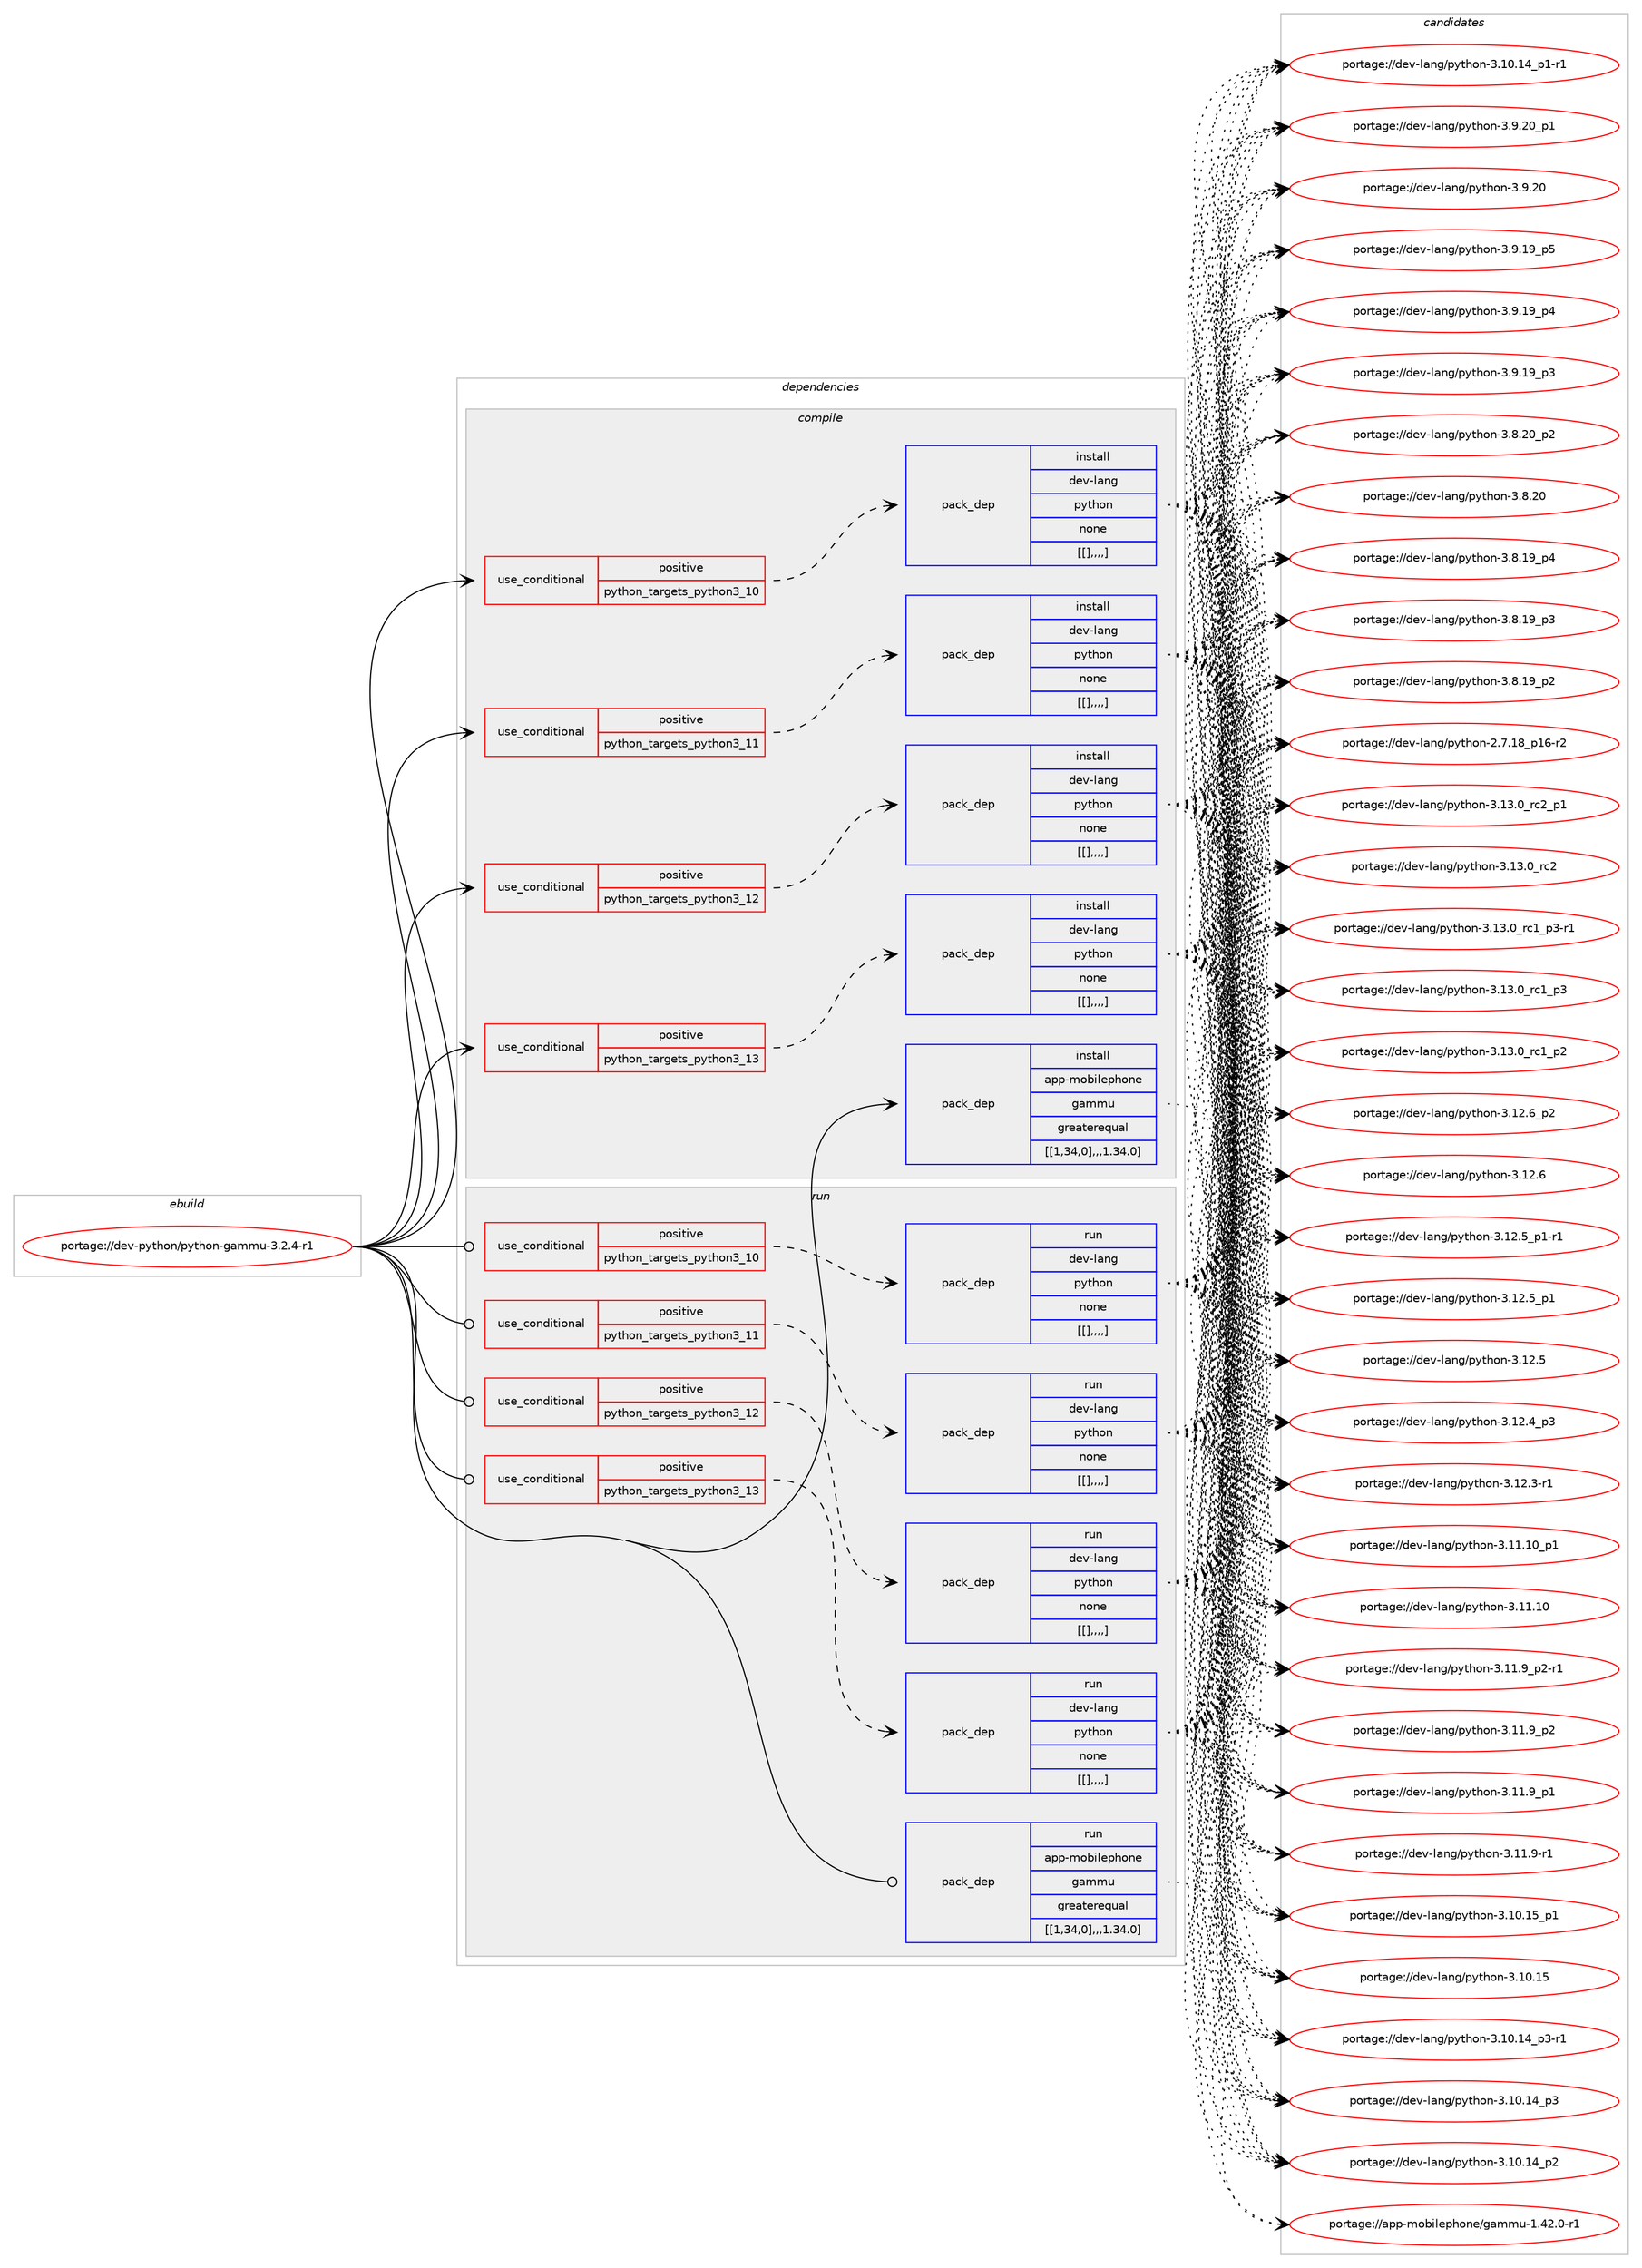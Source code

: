 digraph prolog {

# *************
# Graph options
# *************

newrank=true;
concentrate=true;
compound=true;
graph [rankdir=LR,fontname=Helvetica,fontsize=10,ranksep=1.5];#, ranksep=2.5, nodesep=0.2];
edge  [arrowhead=vee];
node  [fontname=Helvetica,fontsize=10];

# **********
# The ebuild
# **********

subgraph cluster_leftcol {
color=gray;
label=<<i>ebuild</i>>;
id [label="portage://dev-python/python-gammu-3.2.4-r1", color=red, width=4, href="../dev-python/python-gammu-3.2.4-r1.svg"];
}

# ****************
# The dependencies
# ****************

subgraph cluster_midcol {
color=gray;
label=<<i>dependencies</i>>;
subgraph cluster_compile {
fillcolor="#eeeeee";
style=filled;
label=<<i>compile</i>>;
subgraph cond39846 {
dependency162898 [label=<<TABLE BORDER="0" CELLBORDER="1" CELLSPACING="0" CELLPADDING="4"><TR><TD ROWSPAN="3" CELLPADDING="10">use_conditional</TD></TR><TR><TD>positive</TD></TR><TR><TD>python_targets_python3_10</TD></TR></TABLE>>, shape=none, color=red];
subgraph pack121798 {
dependency162899 [label=<<TABLE BORDER="0" CELLBORDER="1" CELLSPACING="0" CELLPADDING="4" WIDTH="220"><TR><TD ROWSPAN="6" CELLPADDING="30">pack_dep</TD></TR><TR><TD WIDTH="110">install</TD></TR><TR><TD>dev-lang</TD></TR><TR><TD>python</TD></TR><TR><TD>none</TD></TR><TR><TD>[[],,,,]</TD></TR></TABLE>>, shape=none, color=blue];
}
dependency162898:e -> dependency162899:w [weight=20,style="dashed",arrowhead="vee"];
}
id:e -> dependency162898:w [weight=20,style="solid",arrowhead="vee"];
subgraph cond39847 {
dependency162900 [label=<<TABLE BORDER="0" CELLBORDER="1" CELLSPACING="0" CELLPADDING="4"><TR><TD ROWSPAN="3" CELLPADDING="10">use_conditional</TD></TR><TR><TD>positive</TD></TR><TR><TD>python_targets_python3_11</TD></TR></TABLE>>, shape=none, color=red];
subgraph pack121799 {
dependency162901 [label=<<TABLE BORDER="0" CELLBORDER="1" CELLSPACING="0" CELLPADDING="4" WIDTH="220"><TR><TD ROWSPAN="6" CELLPADDING="30">pack_dep</TD></TR><TR><TD WIDTH="110">install</TD></TR><TR><TD>dev-lang</TD></TR><TR><TD>python</TD></TR><TR><TD>none</TD></TR><TR><TD>[[],,,,]</TD></TR></TABLE>>, shape=none, color=blue];
}
dependency162900:e -> dependency162901:w [weight=20,style="dashed",arrowhead="vee"];
}
id:e -> dependency162900:w [weight=20,style="solid",arrowhead="vee"];
subgraph cond39848 {
dependency162902 [label=<<TABLE BORDER="0" CELLBORDER="1" CELLSPACING="0" CELLPADDING="4"><TR><TD ROWSPAN="3" CELLPADDING="10">use_conditional</TD></TR><TR><TD>positive</TD></TR><TR><TD>python_targets_python3_12</TD></TR></TABLE>>, shape=none, color=red];
subgraph pack121800 {
dependency162903 [label=<<TABLE BORDER="0" CELLBORDER="1" CELLSPACING="0" CELLPADDING="4" WIDTH="220"><TR><TD ROWSPAN="6" CELLPADDING="30">pack_dep</TD></TR><TR><TD WIDTH="110">install</TD></TR><TR><TD>dev-lang</TD></TR><TR><TD>python</TD></TR><TR><TD>none</TD></TR><TR><TD>[[],,,,]</TD></TR></TABLE>>, shape=none, color=blue];
}
dependency162902:e -> dependency162903:w [weight=20,style="dashed",arrowhead="vee"];
}
id:e -> dependency162902:w [weight=20,style="solid",arrowhead="vee"];
subgraph cond39849 {
dependency162904 [label=<<TABLE BORDER="0" CELLBORDER="1" CELLSPACING="0" CELLPADDING="4"><TR><TD ROWSPAN="3" CELLPADDING="10">use_conditional</TD></TR><TR><TD>positive</TD></TR><TR><TD>python_targets_python3_13</TD></TR></TABLE>>, shape=none, color=red];
subgraph pack121801 {
dependency162905 [label=<<TABLE BORDER="0" CELLBORDER="1" CELLSPACING="0" CELLPADDING="4" WIDTH="220"><TR><TD ROWSPAN="6" CELLPADDING="30">pack_dep</TD></TR><TR><TD WIDTH="110">install</TD></TR><TR><TD>dev-lang</TD></TR><TR><TD>python</TD></TR><TR><TD>none</TD></TR><TR><TD>[[],,,,]</TD></TR></TABLE>>, shape=none, color=blue];
}
dependency162904:e -> dependency162905:w [weight=20,style="dashed",arrowhead="vee"];
}
id:e -> dependency162904:w [weight=20,style="solid",arrowhead="vee"];
subgraph pack121802 {
dependency162906 [label=<<TABLE BORDER="0" CELLBORDER="1" CELLSPACING="0" CELLPADDING="4" WIDTH="220"><TR><TD ROWSPAN="6" CELLPADDING="30">pack_dep</TD></TR><TR><TD WIDTH="110">install</TD></TR><TR><TD>app-mobilephone</TD></TR><TR><TD>gammu</TD></TR><TR><TD>greaterequal</TD></TR><TR><TD>[[1,34,0],,,1.34.0]</TD></TR></TABLE>>, shape=none, color=blue];
}
id:e -> dependency162906:w [weight=20,style="solid",arrowhead="vee"];
}
subgraph cluster_compileandrun {
fillcolor="#eeeeee";
style=filled;
label=<<i>compile and run</i>>;
}
subgraph cluster_run {
fillcolor="#eeeeee";
style=filled;
label=<<i>run</i>>;
subgraph cond39850 {
dependency162907 [label=<<TABLE BORDER="0" CELLBORDER="1" CELLSPACING="0" CELLPADDING="4"><TR><TD ROWSPAN="3" CELLPADDING="10">use_conditional</TD></TR><TR><TD>positive</TD></TR><TR><TD>python_targets_python3_10</TD></TR></TABLE>>, shape=none, color=red];
subgraph pack121803 {
dependency162908 [label=<<TABLE BORDER="0" CELLBORDER="1" CELLSPACING="0" CELLPADDING="4" WIDTH="220"><TR><TD ROWSPAN="6" CELLPADDING="30">pack_dep</TD></TR><TR><TD WIDTH="110">run</TD></TR><TR><TD>dev-lang</TD></TR><TR><TD>python</TD></TR><TR><TD>none</TD></TR><TR><TD>[[],,,,]</TD></TR></TABLE>>, shape=none, color=blue];
}
dependency162907:e -> dependency162908:w [weight=20,style="dashed",arrowhead="vee"];
}
id:e -> dependency162907:w [weight=20,style="solid",arrowhead="odot"];
subgraph cond39851 {
dependency162909 [label=<<TABLE BORDER="0" CELLBORDER="1" CELLSPACING="0" CELLPADDING="4"><TR><TD ROWSPAN="3" CELLPADDING="10">use_conditional</TD></TR><TR><TD>positive</TD></TR><TR><TD>python_targets_python3_11</TD></TR></TABLE>>, shape=none, color=red];
subgraph pack121804 {
dependency162910 [label=<<TABLE BORDER="0" CELLBORDER="1" CELLSPACING="0" CELLPADDING="4" WIDTH="220"><TR><TD ROWSPAN="6" CELLPADDING="30">pack_dep</TD></TR><TR><TD WIDTH="110">run</TD></TR><TR><TD>dev-lang</TD></TR><TR><TD>python</TD></TR><TR><TD>none</TD></TR><TR><TD>[[],,,,]</TD></TR></TABLE>>, shape=none, color=blue];
}
dependency162909:e -> dependency162910:w [weight=20,style="dashed",arrowhead="vee"];
}
id:e -> dependency162909:w [weight=20,style="solid",arrowhead="odot"];
subgraph cond39852 {
dependency162911 [label=<<TABLE BORDER="0" CELLBORDER="1" CELLSPACING="0" CELLPADDING="4"><TR><TD ROWSPAN="3" CELLPADDING="10">use_conditional</TD></TR><TR><TD>positive</TD></TR><TR><TD>python_targets_python3_12</TD></TR></TABLE>>, shape=none, color=red];
subgraph pack121805 {
dependency162912 [label=<<TABLE BORDER="0" CELLBORDER="1" CELLSPACING="0" CELLPADDING="4" WIDTH="220"><TR><TD ROWSPAN="6" CELLPADDING="30">pack_dep</TD></TR><TR><TD WIDTH="110">run</TD></TR><TR><TD>dev-lang</TD></TR><TR><TD>python</TD></TR><TR><TD>none</TD></TR><TR><TD>[[],,,,]</TD></TR></TABLE>>, shape=none, color=blue];
}
dependency162911:e -> dependency162912:w [weight=20,style="dashed",arrowhead="vee"];
}
id:e -> dependency162911:w [weight=20,style="solid",arrowhead="odot"];
subgraph cond39853 {
dependency162913 [label=<<TABLE BORDER="0" CELLBORDER="1" CELLSPACING="0" CELLPADDING="4"><TR><TD ROWSPAN="3" CELLPADDING="10">use_conditional</TD></TR><TR><TD>positive</TD></TR><TR><TD>python_targets_python3_13</TD></TR></TABLE>>, shape=none, color=red];
subgraph pack121806 {
dependency162914 [label=<<TABLE BORDER="0" CELLBORDER="1" CELLSPACING="0" CELLPADDING="4" WIDTH="220"><TR><TD ROWSPAN="6" CELLPADDING="30">pack_dep</TD></TR><TR><TD WIDTH="110">run</TD></TR><TR><TD>dev-lang</TD></TR><TR><TD>python</TD></TR><TR><TD>none</TD></TR><TR><TD>[[],,,,]</TD></TR></TABLE>>, shape=none, color=blue];
}
dependency162913:e -> dependency162914:w [weight=20,style="dashed",arrowhead="vee"];
}
id:e -> dependency162913:w [weight=20,style="solid",arrowhead="odot"];
subgraph pack121807 {
dependency162915 [label=<<TABLE BORDER="0" CELLBORDER="1" CELLSPACING="0" CELLPADDING="4" WIDTH="220"><TR><TD ROWSPAN="6" CELLPADDING="30">pack_dep</TD></TR><TR><TD WIDTH="110">run</TD></TR><TR><TD>app-mobilephone</TD></TR><TR><TD>gammu</TD></TR><TR><TD>greaterequal</TD></TR><TR><TD>[[1,34,0],,,1.34.0]</TD></TR></TABLE>>, shape=none, color=blue];
}
id:e -> dependency162915:w [weight=20,style="solid",arrowhead="odot"];
}
}

# **************
# The candidates
# **************

subgraph cluster_choices {
rank=same;
color=gray;
label=<<i>candidates</i>>;

subgraph choice121798 {
color=black;
nodesep=1;
choice100101118451089711010347112121116104111110455146495146489511499509511249 [label="portage://dev-lang/python-3.13.0_rc2_p1", color=red, width=4,href="../dev-lang/python-3.13.0_rc2_p1.svg"];
choice10010111845108971101034711212111610411111045514649514648951149950 [label="portage://dev-lang/python-3.13.0_rc2", color=red, width=4,href="../dev-lang/python-3.13.0_rc2.svg"];
choice1001011184510897110103471121211161041111104551464951464895114994995112514511449 [label="portage://dev-lang/python-3.13.0_rc1_p3-r1", color=red, width=4,href="../dev-lang/python-3.13.0_rc1_p3-r1.svg"];
choice100101118451089711010347112121116104111110455146495146489511499499511251 [label="portage://dev-lang/python-3.13.0_rc1_p3", color=red, width=4,href="../dev-lang/python-3.13.0_rc1_p3.svg"];
choice100101118451089711010347112121116104111110455146495146489511499499511250 [label="portage://dev-lang/python-3.13.0_rc1_p2", color=red, width=4,href="../dev-lang/python-3.13.0_rc1_p2.svg"];
choice100101118451089711010347112121116104111110455146495046549511250 [label="portage://dev-lang/python-3.12.6_p2", color=red, width=4,href="../dev-lang/python-3.12.6_p2.svg"];
choice10010111845108971101034711212111610411111045514649504654 [label="portage://dev-lang/python-3.12.6", color=red, width=4,href="../dev-lang/python-3.12.6.svg"];
choice1001011184510897110103471121211161041111104551464950465395112494511449 [label="portage://dev-lang/python-3.12.5_p1-r1", color=red, width=4,href="../dev-lang/python-3.12.5_p1-r1.svg"];
choice100101118451089711010347112121116104111110455146495046539511249 [label="portage://dev-lang/python-3.12.5_p1", color=red, width=4,href="../dev-lang/python-3.12.5_p1.svg"];
choice10010111845108971101034711212111610411111045514649504653 [label="portage://dev-lang/python-3.12.5", color=red, width=4,href="../dev-lang/python-3.12.5.svg"];
choice100101118451089711010347112121116104111110455146495046529511251 [label="portage://dev-lang/python-3.12.4_p3", color=red, width=4,href="../dev-lang/python-3.12.4_p3.svg"];
choice100101118451089711010347112121116104111110455146495046514511449 [label="portage://dev-lang/python-3.12.3-r1", color=red, width=4,href="../dev-lang/python-3.12.3-r1.svg"];
choice10010111845108971101034711212111610411111045514649494649489511249 [label="portage://dev-lang/python-3.11.10_p1", color=red, width=4,href="../dev-lang/python-3.11.10_p1.svg"];
choice1001011184510897110103471121211161041111104551464949464948 [label="portage://dev-lang/python-3.11.10", color=red, width=4,href="../dev-lang/python-3.11.10.svg"];
choice1001011184510897110103471121211161041111104551464949465795112504511449 [label="portage://dev-lang/python-3.11.9_p2-r1", color=red, width=4,href="../dev-lang/python-3.11.9_p2-r1.svg"];
choice100101118451089711010347112121116104111110455146494946579511250 [label="portage://dev-lang/python-3.11.9_p2", color=red, width=4,href="../dev-lang/python-3.11.9_p2.svg"];
choice100101118451089711010347112121116104111110455146494946579511249 [label="portage://dev-lang/python-3.11.9_p1", color=red, width=4,href="../dev-lang/python-3.11.9_p1.svg"];
choice100101118451089711010347112121116104111110455146494946574511449 [label="portage://dev-lang/python-3.11.9-r1", color=red, width=4,href="../dev-lang/python-3.11.9-r1.svg"];
choice10010111845108971101034711212111610411111045514649484649539511249 [label="portage://dev-lang/python-3.10.15_p1", color=red, width=4,href="../dev-lang/python-3.10.15_p1.svg"];
choice1001011184510897110103471121211161041111104551464948464953 [label="portage://dev-lang/python-3.10.15", color=red, width=4,href="../dev-lang/python-3.10.15.svg"];
choice100101118451089711010347112121116104111110455146494846495295112514511449 [label="portage://dev-lang/python-3.10.14_p3-r1", color=red, width=4,href="../dev-lang/python-3.10.14_p3-r1.svg"];
choice10010111845108971101034711212111610411111045514649484649529511251 [label="portage://dev-lang/python-3.10.14_p3", color=red, width=4,href="../dev-lang/python-3.10.14_p3.svg"];
choice10010111845108971101034711212111610411111045514649484649529511250 [label="portage://dev-lang/python-3.10.14_p2", color=red, width=4,href="../dev-lang/python-3.10.14_p2.svg"];
choice100101118451089711010347112121116104111110455146494846495295112494511449 [label="portage://dev-lang/python-3.10.14_p1-r1", color=red, width=4,href="../dev-lang/python-3.10.14_p1-r1.svg"];
choice100101118451089711010347112121116104111110455146574650489511249 [label="portage://dev-lang/python-3.9.20_p1", color=red, width=4,href="../dev-lang/python-3.9.20_p1.svg"];
choice10010111845108971101034711212111610411111045514657465048 [label="portage://dev-lang/python-3.9.20", color=red, width=4,href="../dev-lang/python-3.9.20.svg"];
choice100101118451089711010347112121116104111110455146574649579511253 [label="portage://dev-lang/python-3.9.19_p5", color=red, width=4,href="../dev-lang/python-3.9.19_p5.svg"];
choice100101118451089711010347112121116104111110455146574649579511252 [label="portage://dev-lang/python-3.9.19_p4", color=red, width=4,href="../dev-lang/python-3.9.19_p4.svg"];
choice100101118451089711010347112121116104111110455146574649579511251 [label="portage://dev-lang/python-3.9.19_p3", color=red, width=4,href="../dev-lang/python-3.9.19_p3.svg"];
choice100101118451089711010347112121116104111110455146564650489511250 [label="portage://dev-lang/python-3.8.20_p2", color=red, width=4,href="../dev-lang/python-3.8.20_p2.svg"];
choice10010111845108971101034711212111610411111045514656465048 [label="portage://dev-lang/python-3.8.20", color=red, width=4,href="../dev-lang/python-3.8.20.svg"];
choice100101118451089711010347112121116104111110455146564649579511252 [label="portage://dev-lang/python-3.8.19_p4", color=red, width=4,href="../dev-lang/python-3.8.19_p4.svg"];
choice100101118451089711010347112121116104111110455146564649579511251 [label="portage://dev-lang/python-3.8.19_p3", color=red, width=4,href="../dev-lang/python-3.8.19_p3.svg"];
choice100101118451089711010347112121116104111110455146564649579511250 [label="portage://dev-lang/python-3.8.19_p2", color=red, width=4,href="../dev-lang/python-3.8.19_p2.svg"];
choice100101118451089711010347112121116104111110455046554649569511249544511450 [label="portage://dev-lang/python-2.7.18_p16-r2", color=red, width=4,href="../dev-lang/python-2.7.18_p16-r2.svg"];
dependency162899:e -> choice100101118451089711010347112121116104111110455146495146489511499509511249:w [style=dotted,weight="100"];
dependency162899:e -> choice10010111845108971101034711212111610411111045514649514648951149950:w [style=dotted,weight="100"];
dependency162899:e -> choice1001011184510897110103471121211161041111104551464951464895114994995112514511449:w [style=dotted,weight="100"];
dependency162899:e -> choice100101118451089711010347112121116104111110455146495146489511499499511251:w [style=dotted,weight="100"];
dependency162899:e -> choice100101118451089711010347112121116104111110455146495146489511499499511250:w [style=dotted,weight="100"];
dependency162899:e -> choice100101118451089711010347112121116104111110455146495046549511250:w [style=dotted,weight="100"];
dependency162899:e -> choice10010111845108971101034711212111610411111045514649504654:w [style=dotted,weight="100"];
dependency162899:e -> choice1001011184510897110103471121211161041111104551464950465395112494511449:w [style=dotted,weight="100"];
dependency162899:e -> choice100101118451089711010347112121116104111110455146495046539511249:w [style=dotted,weight="100"];
dependency162899:e -> choice10010111845108971101034711212111610411111045514649504653:w [style=dotted,weight="100"];
dependency162899:e -> choice100101118451089711010347112121116104111110455146495046529511251:w [style=dotted,weight="100"];
dependency162899:e -> choice100101118451089711010347112121116104111110455146495046514511449:w [style=dotted,weight="100"];
dependency162899:e -> choice10010111845108971101034711212111610411111045514649494649489511249:w [style=dotted,weight="100"];
dependency162899:e -> choice1001011184510897110103471121211161041111104551464949464948:w [style=dotted,weight="100"];
dependency162899:e -> choice1001011184510897110103471121211161041111104551464949465795112504511449:w [style=dotted,weight="100"];
dependency162899:e -> choice100101118451089711010347112121116104111110455146494946579511250:w [style=dotted,weight="100"];
dependency162899:e -> choice100101118451089711010347112121116104111110455146494946579511249:w [style=dotted,weight="100"];
dependency162899:e -> choice100101118451089711010347112121116104111110455146494946574511449:w [style=dotted,weight="100"];
dependency162899:e -> choice10010111845108971101034711212111610411111045514649484649539511249:w [style=dotted,weight="100"];
dependency162899:e -> choice1001011184510897110103471121211161041111104551464948464953:w [style=dotted,weight="100"];
dependency162899:e -> choice100101118451089711010347112121116104111110455146494846495295112514511449:w [style=dotted,weight="100"];
dependency162899:e -> choice10010111845108971101034711212111610411111045514649484649529511251:w [style=dotted,weight="100"];
dependency162899:e -> choice10010111845108971101034711212111610411111045514649484649529511250:w [style=dotted,weight="100"];
dependency162899:e -> choice100101118451089711010347112121116104111110455146494846495295112494511449:w [style=dotted,weight="100"];
dependency162899:e -> choice100101118451089711010347112121116104111110455146574650489511249:w [style=dotted,weight="100"];
dependency162899:e -> choice10010111845108971101034711212111610411111045514657465048:w [style=dotted,weight="100"];
dependency162899:e -> choice100101118451089711010347112121116104111110455146574649579511253:w [style=dotted,weight="100"];
dependency162899:e -> choice100101118451089711010347112121116104111110455146574649579511252:w [style=dotted,weight="100"];
dependency162899:e -> choice100101118451089711010347112121116104111110455146574649579511251:w [style=dotted,weight="100"];
dependency162899:e -> choice100101118451089711010347112121116104111110455146564650489511250:w [style=dotted,weight="100"];
dependency162899:e -> choice10010111845108971101034711212111610411111045514656465048:w [style=dotted,weight="100"];
dependency162899:e -> choice100101118451089711010347112121116104111110455146564649579511252:w [style=dotted,weight="100"];
dependency162899:e -> choice100101118451089711010347112121116104111110455146564649579511251:w [style=dotted,weight="100"];
dependency162899:e -> choice100101118451089711010347112121116104111110455146564649579511250:w [style=dotted,weight="100"];
dependency162899:e -> choice100101118451089711010347112121116104111110455046554649569511249544511450:w [style=dotted,weight="100"];
}
subgraph choice121799 {
color=black;
nodesep=1;
choice100101118451089711010347112121116104111110455146495146489511499509511249 [label="portage://dev-lang/python-3.13.0_rc2_p1", color=red, width=4,href="../dev-lang/python-3.13.0_rc2_p1.svg"];
choice10010111845108971101034711212111610411111045514649514648951149950 [label="portage://dev-lang/python-3.13.0_rc2", color=red, width=4,href="../dev-lang/python-3.13.0_rc2.svg"];
choice1001011184510897110103471121211161041111104551464951464895114994995112514511449 [label="portage://dev-lang/python-3.13.0_rc1_p3-r1", color=red, width=4,href="../dev-lang/python-3.13.0_rc1_p3-r1.svg"];
choice100101118451089711010347112121116104111110455146495146489511499499511251 [label="portage://dev-lang/python-3.13.0_rc1_p3", color=red, width=4,href="../dev-lang/python-3.13.0_rc1_p3.svg"];
choice100101118451089711010347112121116104111110455146495146489511499499511250 [label="portage://dev-lang/python-3.13.0_rc1_p2", color=red, width=4,href="../dev-lang/python-3.13.0_rc1_p2.svg"];
choice100101118451089711010347112121116104111110455146495046549511250 [label="portage://dev-lang/python-3.12.6_p2", color=red, width=4,href="../dev-lang/python-3.12.6_p2.svg"];
choice10010111845108971101034711212111610411111045514649504654 [label="portage://dev-lang/python-3.12.6", color=red, width=4,href="../dev-lang/python-3.12.6.svg"];
choice1001011184510897110103471121211161041111104551464950465395112494511449 [label="portage://dev-lang/python-3.12.5_p1-r1", color=red, width=4,href="../dev-lang/python-3.12.5_p1-r1.svg"];
choice100101118451089711010347112121116104111110455146495046539511249 [label="portage://dev-lang/python-3.12.5_p1", color=red, width=4,href="../dev-lang/python-3.12.5_p1.svg"];
choice10010111845108971101034711212111610411111045514649504653 [label="portage://dev-lang/python-3.12.5", color=red, width=4,href="../dev-lang/python-3.12.5.svg"];
choice100101118451089711010347112121116104111110455146495046529511251 [label="portage://dev-lang/python-3.12.4_p3", color=red, width=4,href="../dev-lang/python-3.12.4_p3.svg"];
choice100101118451089711010347112121116104111110455146495046514511449 [label="portage://dev-lang/python-3.12.3-r1", color=red, width=4,href="../dev-lang/python-3.12.3-r1.svg"];
choice10010111845108971101034711212111610411111045514649494649489511249 [label="portage://dev-lang/python-3.11.10_p1", color=red, width=4,href="../dev-lang/python-3.11.10_p1.svg"];
choice1001011184510897110103471121211161041111104551464949464948 [label="portage://dev-lang/python-3.11.10", color=red, width=4,href="../dev-lang/python-3.11.10.svg"];
choice1001011184510897110103471121211161041111104551464949465795112504511449 [label="portage://dev-lang/python-3.11.9_p2-r1", color=red, width=4,href="../dev-lang/python-3.11.9_p2-r1.svg"];
choice100101118451089711010347112121116104111110455146494946579511250 [label="portage://dev-lang/python-3.11.9_p2", color=red, width=4,href="../dev-lang/python-3.11.9_p2.svg"];
choice100101118451089711010347112121116104111110455146494946579511249 [label="portage://dev-lang/python-3.11.9_p1", color=red, width=4,href="../dev-lang/python-3.11.9_p1.svg"];
choice100101118451089711010347112121116104111110455146494946574511449 [label="portage://dev-lang/python-3.11.9-r1", color=red, width=4,href="../dev-lang/python-3.11.9-r1.svg"];
choice10010111845108971101034711212111610411111045514649484649539511249 [label="portage://dev-lang/python-3.10.15_p1", color=red, width=4,href="../dev-lang/python-3.10.15_p1.svg"];
choice1001011184510897110103471121211161041111104551464948464953 [label="portage://dev-lang/python-3.10.15", color=red, width=4,href="../dev-lang/python-3.10.15.svg"];
choice100101118451089711010347112121116104111110455146494846495295112514511449 [label="portage://dev-lang/python-3.10.14_p3-r1", color=red, width=4,href="../dev-lang/python-3.10.14_p3-r1.svg"];
choice10010111845108971101034711212111610411111045514649484649529511251 [label="portage://dev-lang/python-3.10.14_p3", color=red, width=4,href="../dev-lang/python-3.10.14_p3.svg"];
choice10010111845108971101034711212111610411111045514649484649529511250 [label="portage://dev-lang/python-3.10.14_p2", color=red, width=4,href="../dev-lang/python-3.10.14_p2.svg"];
choice100101118451089711010347112121116104111110455146494846495295112494511449 [label="portage://dev-lang/python-3.10.14_p1-r1", color=red, width=4,href="../dev-lang/python-3.10.14_p1-r1.svg"];
choice100101118451089711010347112121116104111110455146574650489511249 [label="portage://dev-lang/python-3.9.20_p1", color=red, width=4,href="../dev-lang/python-3.9.20_p1.svg"];
choice10010111845108971101034711212111610411111045514657465048 [label="portage://dev-lang/python-3.9.20", color=red, width=4,href="../dev-lang/python-3.9.20.svg"];
choice100101118451089711010347112121116104111110455146574649579511253 [label="portage://dev-lang/python-3.9.19_p5", color=red, width=4,href="../dev-lang/python-3.9.19_p5.svg"];
choice100101118451089711010347112121116104111110455146574649579511252 [label="portage://dev-lang/python-3.9.19_p4", color=red, width=4,href="../dev-lang/python-3.9.19_p4.svg"];
choice100101118451089711010347112121116104111110455146574649579511251 [label="portage://dev-lang/python-3.9.19_p3", color=red, width=4,href="../dev-lang/python-3.9.19_p3.svg"];
choice100101118451089711010347112121116104111110455146564650489511250 [label="portage://dev-lang/python-3.8.20_p2", color=red, width=4,href="../dev-lang/python-3.8.20_p2.svg"];
choice10010111845108971101034711212111610411111045514656465048 [label="portage://dev-lang/python-3.8.20", color=red, width=4,href="../dev-lang/python-3.8.20.svg"];
choice100101118451089711010347112121116104111110455146564649579511252 [label="portage://dev-lang/python-3.8.19_p4", color=red, width=4,href="../dev-lang/python-3.8.19_p4.svg"];
choice100101118451089711010347112121116104111110455146564649579511251 [label="portage://dev-lang/python-3.8.19_p3", color=red, width=4,href="../dev-lang/python-3.8.19_p3.svg"];
choice100101118451089711010347112121116104111110455146564649579511250 [label="portage://dev-lang/python-3.8.19_p2", color=red, width=4,href="../dev-lang/python-3.8.19_p2.svg"];
choice100101118451089711010347112121116104111110455046554649569511249544511450 [label="portage://dev-lang/python-2.7.18_p16-r2", color=red, width=4,href="../dev-lang/python-2.7.18_p16-r2.svg"];
dependency162901:e -> choice100101118451089711010347112121116104111110455146495146489511499509511249:w [style=dotted,weight="100"];
dependency162901:e -> choice10010111845108971101034711212111610411111045514649514648951149950:w [style=dotted,weight="100"];
dependency162901:e -> choice1001011184510897110103471121211161041111104551464951464895114994995112514511449:w [style=dotted,weight="100"];
dependency162901:e -> choice100101118451089711010347112121116104111110455146495146489511499499511251:w [style=dotted,weight="100"];
dependency162901:e -> choice100101118451089711010347112121116104111110455146495146489511499499511250:w [style=dotted,weight="100"];
dependency162901:e -> choice100101118451089711010347112121116104111110455146495046549511250:w [style=dotted,weight="100"];
dependency162901:e -> choice10010111845108971101034711212111610411111045514649504654:w [style=dotted,weight="100"];
dependency162901:e -> choice1001011184510897110103471121211161041111104551464950465395112494511449:w [style=dotted,weight="100"];
dependency162901:e -> choice100101118451089711010347112121116104111110455146495046539511249:w [style=dotted,weight="100"];
dependency162901:e -> choice10010111845108971101034711212111610411111045514649504653:w [style=dotted,weight="100"];
dependency162901:e -> choice100101118451089711010347112121116104111110455146495046529511251:w [style=dotted,weight="100"];
dependency162901:e -> choice100101118451089711010347112121116104111110455146495046514511449:w [style=dotted,weight="100"];
dependency162901:e -> choice10010111845108971101034711212111610411111045514649494649489511249:w [style=dotted,weight="100"];
dependency162901:e -> choice1001011184510897110103471121211161041111104551464949464948:w [style=dotted,weight="100"];
dependency162901:e -> choice1001011184510897110103471121211161041111104551464949465795112504511449:w [style=dotted,weight="100"];
dependency162901:e -> choice100101118451089711010347112121116104111110455146494946579511250:w [style=dotted,weight="100"];
dependency162901:e -> choice100101118451089711010347112121116104111110455146494946579511249:w [style=dotted,weight="100"];
dependency162901:e -> choice100101118451089711010347112121116104111110455146494946574511449:w [style=dotted,weight="100"];
dependency162901:e -> choice10010111845108971101034711212111610411111045514649484649539511249:w [style=dotted,weight="100"];
dependency162901:e -> choice1001011184510897110103471121211161041111104551464948464953:w [style=dotted,weight="100"];
dependency162901:e -> choice100101118451089711010347112121116104111110455146494846495295112514511449:w [style=dotted,weight="100"];
dependency162901:e -> choice10010111845108971101034711212111610411111045514649484649529511251:w [style=dotted,weight="100"];
dependency162901:e -> choice10010111845108971101034711212111610411111045514649484649529511250:w [style=dotted,weight="100"];
dependency162901:e -> choice100101118451089711010347112121116104111110455146494846495295112494511449:w [style=dotted,weight="100"];
dependency162901:e -> choice100101118451089711010347112121116104111110455146574650489511249:w [style=dotted,weight="100"];
dependency162901:e -> choice10010111845108971101034711212111610411111045514657465048:w [style=dotted,weight="100"];
dependency162901:e -> choice100101118451089711010347112121116104111110455146574649579511253:w [style=dotted,weight="100"];
dependency162901:e -> choice100101118451089711010347112121116104111110455146574649579511252:w [style=dotted,weight="100"];
dependency162901:e -> choice100101118451089711010347112121116104111110455146574649579511251:w [style=dotted,weight="100"];
dependency162901:e -> choice100101118451089711010347112121116104111110455146564650489511250:w [style=dotted,weight="100"];
dependency162901:e -> choice10010111845108971101034711212111610411111045514656465048:w [style=dotted,weight="100"];
dependency162901:e -> choice100101118451089711010347112121116104111110455146564649579511252:w [style=dotted,weight="100"];
dependency162901:e -> choice100101118451089711010347112121116104111110455146564649579511251:w [style=dotted,weight="100"];
dependency162901:e -> choice100101118451089711010347112121116104111110455146564649579511250:w [style=dotted,weight="100"];
dependency162901:e -> choice100101118451089711010347112121116104111110455046554649569511249544511450:w [style=dotted,weight="100"];
}
subgraph choice121800 {
color=black;
nodesep=1;
choice100101118451089711010347112121116104111110455146495146489511499509511249 [label="portage://dev-lang/python-3.13.0_rc2_p1", color=red, width=4,href="../dev-lang/python-3.13.0_rc2_p1.svg"];
choice10010111845108971101034711212111610411111045514649514648951149950 [label="portage://dev-lang/python-3.13.0_rc2", color=red, width=4,href="../dev-lang/python-3.13.0_rc2.svg"];
choice1001011184510897110103471121211161041111104551464951464895114994995112514511449 [label="portage://dev-lang/python-3.13.0_rc1_p3-r1", color=red, width=4,href="../dev-lang/python-3.13.0_rc1_p3-r1.svg"];
choice100101118451089711010347112121116104111110455146495146489511499499511251 [label="portage://dev-lang/python-3.13.0_rc1_p3", color=red, width=4,href="../dev-lang/python-3.13.0_rc1_p3.svg"];
choice100101118451089711010347112121116104111110455146495146489511499499511250 [label="portage://dev-lang/python-3.13.0_rc1_p2", color=red, width=4,href="../dev-lang/python-3.13.0_rc1_p2.svg"];
choice100101118451089711010347112121116104111110455146495046549511250 [label="portage://dev-lang/python-3.12.6_p2", color=red, width=4,href="../dev-lang/python-3.12.6_p2.svg"];
choice10010111845108971101034711212111610411111045514649504654 [label="portage://dev-lang/python-3.12.6", color=red, width=4,href="../dev-lang/python-3.12.6.svg"];
choice1001011184510897110103471121211161041111104551464950465395112494511449 [label="portage://dev-lang/python-3.12.5_p1-r1", color=red, width=4,href="../dev-lang/python-3.12.5_p1-r1.svg"];
choice100101118451089711010347112121116104111110455146495046539511249 [label="portage://dev-lang/python-3.12.5_p1", color=red, width=4,href="../dev-lang/python-3.12.5_p1.svg"];
choice10010111845108971101034711212111610411111045514649504653 [label="portage://dev-lang/python-3.12.5", color=red, width=4,href="../dev-lang/python-3.12.5.svg"];
choice100101118451089711010347112121116104111110455146495046529511251 [label="portage://dev-lang/python-3.12.4_p3", color=red, width=4,href="../dev-lang/python-3.12.4_p3.svg"];
choice100101118451089711010347112121116104111110455146495046514511449 [label="portage://dev-lang/python-3.12.3-r1", color=red, width=4,href="../dev-lang/python-3.12.3-r1.svg"];
choice10010111845108971101034711212111610411111045514649494649489511249 [label="portage://dev-lang/python-3.11.10_p1", color=red, width=4,href="../dev-lang/python-3.11.10_p1.svg"];
choice1001011184510897110103471121211161041111104551464949464948 [label="portage://dev-lang/python-3.11.10", color=red, width=4,href="../dev-lang/python-3.11.10.svg"];
choice1001011184510897110103471121211161041111104551464949465795112504511449 [label="portage://dev-lang/python-3.11.9_p2-r1", color=red, width=4,href="../dev-lang/python-3.11.9_p2-r1.svg"];
choice100101118451089711010347112121116104111110455146494946579511250 [label="portage://dev-lang/python-3.11.9_p2", color=red, width=4,href="../dev-lang/python-3.11.9_p2.svg"];
choice100101118451089711010347112121116104111110455146494946579511249 [label="portage://dev-lang/python-3.11.9_p1", color=red, width=4,href="../dev-lang/python-3.11.9_p1.svg"];
choice100101118451089711010347112121116104111110455146494946574511449 [label="portage://dev-lang/python-3.11.9-r1", color=red, width=4,href="../dev-lang/python-3.11.9-r1.svg"];
choice10010111845108971101034711212111610411111045514649484649539511249 [label="portage://dev-lang/python-3.10.15_p1", color=red, width=4,href="../dev-lang/python-3.10.15_p1.svg"];
choice1001011184510897110103471121211161041111104551464948464953 [label="portage://dev-lang/python-3.10.15", color=red, width=4,href="../dev-lang/python-3.10.15.svg"];
choice100101118451089711010347112121116104111110455146494846495295112514511449 [label="portage://dev-lang/python-3.10.14_p3-r1", color=red, width=4,href="../dev-lang/python-3.10.14_p3-r1.svg"];
choice10010111845108971101034711212111610411111045514649484649529511251 [label="portage://dev-lang/python-3.10.14_p3", color=red, width=4,href="../dev-lang/python-3.10.14_p3.svg"];
choice10010111845108971101034711212111610411111045514649484649529511250 [label="portage://dev-lang/python-3.10.14_p2", color=red, width=4,href="../dev-lang/python-3.10.14_p2.svg"];
choice100101118451089711010347112121116104111110455146494846495295112494511449 [label="portage://dev-lang/python-3.10.14_p1-r1", color=red, width=4,href="../dev-lang/python-3.10.14_p1-r1.svg"];
choice100101118451089711010347112121116104111110455146574650489511249 [label="portage://dev-lang/python-3.9.20_p1", color=red, width=4,href="../dev-lang/python-3.9.20_p1.svg"];
choice10010111845108971101034711212111610411111045514657465048 [label="portage://dev-lang/python-3.9.20", color=red, width=4,href="../dev-lang/python-3.9.20.svg"];
choice100101118451089711010347112121116104111110455146574649579511253 [label="portage://dev-lang/python-3.9.19_p5", color=red, width=4,href="../dev-lang/python-3.9.19_p5.svg"];
choice100101118451089711010347112121116104111110455146574649579511252 [label="portage://dev-lang/python-3.9.19_p4", color=red, width=4,href="../dev-lang/python-3.9.19_p4.svg"];
choice100101118451089711010347112121116104111110455146574649579511251 [label="portage://dev-lang/python-3.9.19_p3", color=red, width=4,href="../dev-lang/python-3.9.19_p3.svg"];
choice100101118451089711010347112121116104111110455146564650489511250 [label="portage://dev-lang/python-3.8.20_p2", color=red, width=4,href="../dev-lang/python-3.8.20_p2.svg"];
choice10010111845108971101034711212111610411111045514656465048 [label="portage://dev-lang/python-3.8.20", color=red, width=4,href="../dev-lang/python-3.8.20.svg"];
choice100101118451089711010347112121116104111110455146564649579511252 [label="portage://dev-lang/python-3.8.19_p4", color=red, width=4,href="../dev-lang/python-3.8.19_p4.svg"];
choice100101118451089711010347112121116104111110455146564649579511251 [label="portage://dev-lang/python-3.8.19_p3", color=red, width=4,href="../dev-lang/python-3.8.19_p3.svg"];
choice100101118451089711010347112121116104111110455146564649579511250 [label="portage://dev-lang/python-3.8.19_p2", color=red, width=4,href="../dev-lang/python-3.8.19_p2.svg"];
choice100101118451089711010347112121116104111110455046554649569511249544511450 [label="portage://dev-lang/python-2.7.18_p16-r2", color=red, width=4,href="../dev-lang/python-2.7.18_p16-r2.svg"];
dependency162903:e -> choice100101118451089711010347112121116104111110455146495146489511499509511249:w [style=dotted,weight="100"];
dependency162903:e -> choice10010111845108971101034711212111610411111045514649514648951149950:w [style=dotted,weight="100"];
dependency162903:e -> choice1001011184510897110103471121211161041111104551464951464895114994995112514511449:w [style=dotted,weight="100"];
dependency162903:e -> choice100101118451089711010347112121116104111110455146495146489511499499511251:w [style=dotted,weight="100"];
dependency162903:e -> choice100101118451089711010347112121116104111110455146495146489511499499511250:w [style=dotted,weight="100"];
dependency162903:e -> choice100101118451089711010347112121116104111110455146495046549511250:w [style=dotted,weight="100"];
dependency162903:e -> choice10010111845108971101034711212111610411111045514649504654:w [style=dotted,weight="100"];
dependency162903:e -> choice1001011184510897110103471121211161041111104551464950465395112494511449:w [style=dotted,weight="100"];
dependency162903:e -> choice100101118451089711010347112121116104111110455146495046539511249:w [style=dotted,weight="100"];
dependency162903:e -> choice10010111845108971101034711212111610411111045514649504653:w [style=dotted,weight="100"];
dependency162903:e -> choice100101118451089711010347112121116104111110455146495046529511251:w [style=dotted,weight="100"];
dependency162903:e -> choice100101118451089711010347112121116104111110455146495046514511449:w [style=dotted,weight="100"];
dependency162903:e -> choice10010111845108971101034711212111610411111045514649494649489511249:w [style=dotted,weight="100"];
dependency162903:e -> choice1001011184510897110103471121211161041111104551464949464948:w [style=dotted,weight="100"];
dependency162903:e -> choice1001011184510897110103471121211161041111104551464949465795112504511449:w [style=dotted,weight="100"];
dependency162903:e -> choice100101118451089711010347112121116104111110455146494946579511250:w [style=dotted,weight="100"];
dependency162903:e -> choice100101118451089711010347112121116104111110455146494946579511249:w [style=dotted,weight="100"];
dependency162903:e -> choice100101118451089711010347112121116104111110455146494946574511449:w [style=dotted,weight="100"];
dependency162903:e -> choice10010111845108971101034711212111610411111045514649484649539511249:w [style=dotted,weight="100"];
dependency162903:e -> choice1001011184510897110103471121211161041111104551464948464953:w [style=dotted,weight="100"];
dependency162903:e -> choice100101118451089711010347112121116104111110455146494846495295112514511449:w [style=dotted,weight="100"];
dependency162903:e -> choice10010111845108971101034711212111610411111045514649484649529511251:w [style=dotted,weight="100"];
dependency162903:e -> choice10010111845108971101034711212111610411111045514649484649529511250:w [style=dotted,weight="100"];
dependency162903:e -> choice100101118451089711010347112121116104111110455146494846495295112494511449:w [style=dotted,weight="100"];
dependency162903:e -> choice100101118451089711010347112121116104111110455146574650489511249:w [style=dotted,weight="100"];
dependency162903:e -> choice10010111845108971101034711212111610411111045514657465048:w [style=dotted,weight="100"];
dependency162903:e -> choice100101118451089711010347112121116104111110455146574649579511253:w [style=dotted,weight="100"];
dependency162903:e -> choice100101118451089711010347112121116104111110455146574649579511252:w [style=dotted,weight="100"];
dependency162903:e -> choice100101118451089711010347112121116104111110455146574649579511251:w [style=dotted,weight="100"];
dependency162903:e -> choice100101118451089711010347112121116104111110455146564650489511250:w [style=dotted,weight="100"];
dependency162903:e -> choice10010111845108971101034711212111610411111045514656465048:w [style=dotted,weight="100"];
dependency162903:e -> choice100101118451089711010347112121116104111110455146564649579511252:w [style=dotted,weight="100"];
dependency162903:e -> choice100101118451089711010347112121116104111110455146564649579511251:w [style=dotted,weight="100"];
dependency162903:e -> choice100101118451089711010347112121116104111110455146564649579511250:w [style=dotted,weight="100"];
dependency162903:e -> choice100101118451089711010347112121116104111110455046554649569511249544511450:w [style=dotted,weight="100"];
}
subgraph choice121801 {
color=black;
nodesep=1;
choice100101118451089711010347112121116104111110455146495146489511499509511249 [label="portage://dev-lang/python-3.13.0_rc2_p1", color=red, width=4,href="../dev-lang/python-3.13.0_rc2_p1.svg"];
choice10010111845108971101034711212111610411111045514649514648951149950 [label="portage://dev-lang/python-3.13.0_rc2", color=red, width=4,href="../dev-lang/python-3.13.0_rc2.svg"];
choice1001011184510897110103471121211161041111104551464951464895114994995112514511449 [label="portage://dev-lang/python-3.13.0_rc1_p3-r1", color=red, width=4,href="../dev-lang/python-3.13.0_rc1_p3-r1.svg"];
choice100101118451089711010347112121116104111110455146495146489511499499511251 [label="portage://dev-lang/python-3.13.0_rc1_p3", color=red, width=4,href="../dev-lang/python-3.13.0_rc1_p3.svg"];
choice100101118451089711010347112121116104111110455146495146489511499499511250 [label="portage://dev-lang/python-3.13.0_rc1_p2", color=red, width=4,href="../dev-lang/python-3.13.0_rc1_p2.svg"];
choice100101118451089711010347112121116104111110455146495046549511250 [label="portage://dev-lang/python-3.12.6_p2", color=red, width=4,href="../dev-lang/python-3.12.6_p2.svg"];
choice10010111845108971101034711212111610411111045514649504654 [label="portage://dev-lang/python-3.12.6", color=red, width=4,href="../dev-lang/python-3.12.6.svg"];
choice1001011184510897110103471121211161041111104551464950465395112494511449 [label="portage://dev-lang/python-3.12.5_p1-r1", color=red, width=4,href="../dev-lang/python-3.12.5_p1-r1.svg"];
choice100101118451089711010347112121116104111110455146495046539511249 [label="portage://dev-lang/python-3.12.5_p1", color=red, width=4,href="../dev-lang/python-3.12.5_p1.svg"];
choice10010111845108971101034711212111610411111045514649504653 [label="portage://dev-lang/python-3.12.5", color=red, width=4,href="../dev-lang/python-3.12.5.svg"];
choice100101118451089711010347112121116104111110455146495046529511251 [label="portage://dev-lang/python-3.12.4_p3", color=red, width=4,href="../dev-lang/python-3.12.4_p3.svg"];
choice100101118451089711010347112121116104111110455146495046514511449 [label="portage://dev-lang/python-3.12.3-r1", color=red, width=4,href="../dev-lang/python-3.12.3-r1.svg"];
choice10010111845108971101034711212111610411111045514649494649489511249 [label="portage://dev-lang/python-3.11.10_p1", color=red, width=4,href="../dev-lang/python-3.11.10_p1.svg"];
choice1001011184510897110103471121211161041111104551464949464948 [label="portage://dev-lang/python-3.11.10", color=red, width=4,href="../dev-lang/python-3.11.10.svg"];
choice1001011184510897110103471121211161041111104551464949465795112504511449 [label="portage://dev-lang/python-3.11.9_p2-r1", color=red, width=4,href="../dev-lang/python-3.11.9_p2-r1.svg"];
choice100101118451089711010347112121116104111110455146494946579511250 [label="portage://dev-lang/python-3.11.9_p2", color=red, width=4,href="../dev-lang/python-3.11.9_p2.svg"];
choice100101118451089711010347112121116104111110455146494946579511249 [label="portage://dev-lang/python-3.11.9_p1", color=red, width=4,href="../dev-lang/python-3.11.9_p1.svg"];
choice100101118451089711010347112121116104111110455146494946574511449 [label="portage://dev-lang/python-3.11.9-r1", color=red, width=4,href="../dev-lang/python-3.11.9-r1.svg"];
choice10010111845108971101034711212111610411111045514649484649539511249 [label="portage://dev-lang/python-3.10.15_p1", color=red, width=4,href="../dev-lang/python-3.10.15_p1.svg"];
choice1001011184510897110103471121211161041111104551464948464953 [label="portage://dev-lang/python-3.10.15", color=red, width=4,href="../dev-lang/python-3.10.15.svg"];
choice100101118451089711010347112121116104111110455146494846495295112514511449 [label="portage://dev-lang/python-3.10.14_p3-r1", color=red, width=4,href="../dev-lang/python-3.10.14_p3-r1.svg"];
choice10010111845108971101034711212111610411111045514649484649529511251 [label="portage://dev-lang/python-3.10.14_p3", color=red, width=4,href="../dev-lang/python-3.10.14_p3.svg"];
choice10010111845108971101034711212111610411111045514649484649529511250 [label="portage://dev-lang/python-3.10.14_p2", color=red, width=4,href="../dev-lang/python-3.10.14_p2.svg"];
choice100101118451089711010347112121116104111110455146494846495295112494511449 [label="portage://dev-lang/python-3.10.14_p1-r1", color=red, width=4,href="../dev-lang/python-3.10.14_p1-r1.svg"];
choice100101118451089711010347112121116104111110455146574650489511249 [label="portage://dev-lang/python-3.9.20_p1", color=red, width=4,href="../dev-lang/python-3.9.20_p1.svg"];
choice10010111845108971101034711212111610411111045514657465048 [label="portage://dev-lang/python-3.9.20", color=red, width=4,href="../dev-lang/python-3.9.20.svg"];
choice100101118451089711010347112121116104111110455146574649579511253 [label="portage://dev-lang/python-3.9.19_p5", color=red, width=4,href="../dev-lang/python-3.9.19_p5.svg"];
choice100101118451089711010347112121116104111110455146574649579511252 [label="portage://dev-lang/python-3.9.19_p4", color=red, width=4,href="../dev-lang/python-3.9.19_p4.svg"];
choice100101118451089711010347112121116104111110455146574649579511251 [label="portage://dev-lang/python-3.9.19_p3", color=red, width=4,href="../dev-lang/python-3.9.19_p3.svg"];
choice100101118451089711010347112121116104111110455146564650489511250 [label="portage://dev-lang/python-3.8.20_p2", color=red, width=4,href="../dev-lang/python-3.8.20_p2.svg"];
choice10010111845108971101034711212111610411111045514656465048 [label="portage://dev-lang/python-3.8.20", color=red, width=4,href="../dev-lang/python-3.8.20.svg"];
choice100101118451089711010347112121116104111110455146564649579511252 [label="portage://dev-lang/python-3.8.19_p4", color=red, width=4,href="../dev-lang/python-3.8.19_p4.svg"];
choice100101118451089711010347112121116104111110455146564649579511251 [label="portage://dev-lang/python-3.8.19_p3", color=red, width=4,href="../dev-lang/python-3.8.19_p3.svg"];
choice100101118451089711010347112121116104111110455146564649579511250 [label="portage://dev-lang/python-3.8.19_p2", color=red, width=4,href="../dev-lang/python-3.8.19_p2.svg"];
choice100101118451089711010347112121116104111110455046554649569511249544511450 [label="portage://dev-lang/python-2.7.18_p16-r2", color=red, width=4,href="../dev-lang/python-2.7.18_p16-r2.svg"];
dependency162905:e -> choice100101118451089711010347112121116104111110455146495146489511499509511249:w [style=dotted,weight="100"];
dependency162905:e -> choice10010111845108971101034711212111610411111045514649514648951149950:w [style=dotted,weight="100"];
dependency162905:e -> choice1001011184510897110103471121211161041111104551464951464895114994995112514511449:w [style=dotted,weight="100"];
dependency162905:e -> choice100101118451089711010347112121116104111110455146495146489511499499511251:w [style=dotted,weight="100"];
dependency162905:e -> choice100101118451089711010347112121116104111110455146495146489511499499511250:w [style=dotted,weight="100"];
dependency162905:e -> choice100101118451089711010347112121116104111110455146495046549511250:w [style=dotted,weight="100"];
dependency162905:e -> choice10010111845108971101034711212111610411111045514649504654:w [style=dotted,weight="100"];
dependency162905:e -> choice1001011184510897110103471121211161041111104551464950465395112494511449:w [style=dotted,weight="100"];
dependency162905:e -> choice100101118451089711010347112121116104111110455146495046539511249:w [style=dotted,weight="100"];
dependency162905:e -> choice10010111845108971101034711212111610411111045514649504653:w [style=dotted,weight="100"];
dependency162905:e -> choice100101118451089711010347112121116104111110455146495046529511251:w [style=dotted,weight="100"];
dependency162905:e -> choice100101118451089711010347112121116104111110455146495046514511449:w [style=dotted,weight="100"];
dependency162905:e -> choice10010111845108971101034711212111610411111045514649494649489511249:w [style=dotted,weight="100"];
dependency162905:e -> choice1001011184510897110103471121211161041111104551464949464948:w [style=dotted,weight="100"];
dependency162905:e -> choice1001011184510897110103471121211161041111104551464949465795112504511449:w [style=dotted,weight="100"];
dependency162905:e -> choice100101118451089711010347112121116104111110455146494946579511250:w [style=dotted,weight="100"];
dependency162905:e -> choice100101118451089711010347112121116104111110455146494946579511249:w [style=dotted,weight="100"];
dependency162905:e -> choice100101118451089711010347112121116104111110455146494946574511449:w [style=dotted,weight="100"];
dependency162905:e -> choice10010111845108971101034711212111610411111045514649484649539511249:w [style=dotted,weight="100"];
dependency162905:e -> choice1001011184510897110103471121211161041111104551464948464953:w [style=dotted,weight="100"];
dependency162905:e -> choice100101118451089711010347112121116104111110455146494846495295112514511449:w [style=dotted,weight="100"];
dependency162905:e -> choice10010111845108971101034711212111610411111045514649484649529511251:w [style=dotted,weight="100"];
dependency162905:e -> choice10010111845108971101034711212111610411111045514649484649529511250:w [style=dotted,weight="100"];
dependency162905:e -> choice100101118451089711010347112121116104111110455146494846495295112494511449:w [style=dotted,weight="100"];
dependency162905:e -> choice100101118451089711010347112121116104111110455146574650489511249:w [style=dotted,weight="100"];
dependency162905:e -> choice10010111845108971101034711212111610411111045514657465048:w [style=dotted,weight="100"];
dependency162905:e -> choice100101118451089711010347112121116104111110455146574649579511253:w [style=dotted,weight="100"];
dependency162905:e -> choice100101118451089711010347112121116104111110455146574649579511252:w [style=dotted,weight="100"];
dependency162905:e -> choice100101118451089711010347112121116104111110455146574649579511251:w [style=dotted,weight="100"];
dependency162905:e -> choice100101118451089711010347112121116104111110455146564650489511250:w [style=dotted,weight="100"];
dependency162905:e -> choice10010111845108971101034711212111610411111045514656465048:w [style=dotted,weight="100"];
dependency162905:e -> choice100101118451089711010347112121116104111110455146564649579511252:w [style=dotted,weight="100"];
dependency162905:e -> choice100101118451089711010347112121116104111110455146564649579511251:w [style=dotted,weight="100"];
dependency162905:e -> choice100101118451089711010347112121116104111110455146564649579511250:w [style=dotted,weight="100"];
dependency162905:e -> choice100101118451089711010347112121116104111110455046554649569511249544511450:w [style=dotted,weight="100"];
}
subgraph choice121802 {
color=black;
nodesep=1;
choice9711211245109111981051081011121041111101014710397109109117454946525046484511449 [label="portage://app-mobilephone/gammu-1.42.0-r1", color=red, width=4,href="../app-mobilephone/gammu-1.42.0-r1.svg"];
dependency162906:e -> choice9711211245109111981051081011121041111101014710397109109117454946525046484511449:w [style=dotted,weight="100"];
}
subgraph choice121803 {
color=black;
nodesep=1;
choice100101118451089711010347112121116104111110455146495146489511499509511249 [label="portage://dev-lang/python-3.13.0_rc2_p1", color=red, width=4,href="../dev-lang/python-3.13.0_rc2_p1.svg"];
choice10010111845108971101034711212111610411111045514649514648951149950 [label="portage://dev-lang/python-3.13.0_rc2", color=red, width=4,href="../dev-lang/python-3.13.0_rc2.svg"];
choice1001011184510897110103471121211161041111104551464951464895114994995112514511449 [label="portage://dev-lang/python-3.13.0_rc1_p3-r1", color=red, width=4,href="../dev-lang/python-3.13.0_rc1_p3-r1.svg"];
choice100101118451089711010347112121116104111110455146495146489511499499511251 [label="portage://dev-lang/python-3.13.0_rc1_p3", color=red, width=4,href="../dev-lang/python-3.13.0_rc1_p3.svg"];
choice100101118451089711010347112121116104111110455146495146489511499499511250 [label="portage://dev-lang/python-3.13.0_rc1_p2", color=red, width=4,href="../dev-lang/python-3.13.0_rc1_p2.svg"];
choice100101118451089711010347112121116104111110455146495046549511250 [label="portage://dev-lang/python-3.12.6_p2", color=red, width=4,href="../dev-lang/python-3.12.6_p2.svg"];
choice10010111845108971101034711212111610411111045514649504654 [label="portage://dev-lang/python-3.12.6", color=red, width=4,href="../dev-lang/python-3.12.6.svg"];
choice1001011184510897110103471121211161041111104551464950465395112494511449 [label="portage://dev-lang/python-3.12.5_p1-r1", color=red, width=4,href="../dev-lang/python-3.12.5_p1-r1.svg"];
choice100101118451089711010347112121116104111110455146495046539511249 [label="portage://dev-lang/python-3.12.5_p1", color=red, width=4,href="../dev-lang/python-3.12.5_p1.svg"];
choice10010111845108971101034711212111610411111045514649504653 [label="portage://dev-lang/python-3.12.5", color=red, width=4,href="../dev-lang/python-3.12.5.svg"];
choice100101118451089711010347112121116104111110455146495046529511251 [label="portage://dev-lang/python-3.12.4_p3", color=red, width=4,href="../dev-lang/python-3.12.4_p3.svg"];
choice100101118451089711010347112121116104111110455146495046514511449 [label="portage://dev-lang/python-3.12.3-r1", color=red, width=4,href="../dev-lang/python-3.12.3-r1.svg"];
choice10010111845108971101034711212111610411111045514649494649489511249 [label="portage://dev-lang/python-3.11.10_p1", color=red, width=4,href="../dev-lang/python-3.11.10_p1.svg"];
choice1001011184510897110103471121211161041111104551464949464948 [label="portage://dev-lang/python-3.11.10", color=red, width=4,href="../dev-lang/python-3.11.10.svg"];
choice1001011184510897110103471121211161041111104551464949465795112504511449 [label="portage://dev-lang/python-3.11.9_p2-r1", color=red, width=4,href="../dev-lang/python-3.11.9_p2-r1.svg"];
choice100101118451089711010347112121116104111110455146494946579511250 [label="portage://dev-lang/python-3.11.9_p2", color=red, width=4,href="../dev-lang/python-3.11.9_p2.svg"];
choice100101118451089711010347112121116104111110455146494946579511249 [label="portage://dev-lang/python-3.11.9_p1", color=red, width=4,href="../dev-lang/python-3.11.9_p1.svg"];
choice100101118451089711010347112121116104111110455146494946574511449 [label="portage://dev-lang/python-3.11.9-r1", color=red, width=4,href="../dev-lang/python-3.11.9-r1.svg"];
choice10010111845108971101034711212111610411111045514649484649539511249 [label="portage://dev-lang/python-3.10.15_p1", color=red, width=4,href="../dev-lang/python-3.10.15_p1.svg"];
choice1001011184510897110103471121211161041111104551464948464953 [label="portage://dev-lang/python-3.10.15", color=red, width=4,href="../dev-lang/python-3.10.15.svg"];
choice100101118451089711010347112121116104111110455146494846495295112514511449 [label="portage://dev-lang/python-3.10.14_p3-r1", color=red, width=4,href="../dev-lang/python-3.10.14_p3-r1.svg"];
choice10010111845108971101034711212111610411111045514649484649529511251 [label="portage://dev-lang/python-3.10.14_p3", color=red, width=4,href="../dev-lang/python-3.10.14_p3.svg"];
choice10010111845108971101034711212111610411111045514649484649529511250 [label="portage://dev-lang/python-3.10.14_p2", color=red, width=4,href="../dev-lang/python-3.10.14_p2.svg"];
choice100101118451089711010347112121116104111110455146494846495295112494511449 [label="portage://dev-lang/python-3.10.14_p1-r1", color=red, width=4,href="../dev-lang/python-3.10.14_p1-r1.svg"];
choice100101118451089711010347112121116104111110455146574650489511249 [label="portage://dev-lang/python-3.9.20_p1", color=red, width=4,href="../dev-lang/python-3.9.20_p1.svg"];
choice10010111845108971101034711212111610411111045514657465048 [label="portage://dev-lang/python-3.9.20", color=red, width=4,href="../dev-lang/python-3.9.20.svg"];
choice100101118451089711010347112121116104111110455146574649579511253 [label="portage://dev-lang/python-3.9.19_p5", color=red, width=4,href="../dev-lang/python-3.9.19_p5.svg"];
choice100101118451089711010347112121116104111110455146574649579511252 [label="portage://dev-lang/python-3.9.19_p4", color=red, width=4,href="../dev-lang/python-3.9.19_p4.svg"];
choice100101118451089711010347112121116104111110455146574649579511251 [label="portage://dev-lang/python-3.9.19_p3", color=red, width=4,href="../dev-lang/python-3.9.19_p3.svg"];
choice100101118451089711010347112121116104111110455146564650489511250 [label="portage://dev-lang/python-3.8.20_p2", color=red, width=4,href="../dev-lang/python-3.8.20_p2.svg"];
choice10010111845108971101034711212111610411111045514656465048 [label="portage://dev-lang/python-3.8.20", color=red, width=4,href="../dev-lang/python-3.8.20.svg"];
choice100101118451089711010347112121116104111110455146564649579511252 [label="portage://dev-lang/python-3.8.19_p4", color=red, width=4,href="../dev-lang/python-3.8.19_p4.svg"];
choice100101118451089711010347112121116104111110455146564649579511251 [label="portage://dev-lang/python-3.8.19_p3", color=red, width=4,href="../dev-lang/python-3.8.19_p3.svg"];
choice100101118451089711010347112121116104111110455146564649579511250 [label="portage://dev-lang/python-3.8.19_p2", color=red, width=4,href="../dev-lang/python-3.8.19_p2.svg"];
choice100101118451089711010347112121116104111110455046554649569511249544511450 [label="portage://dev-lang/python-2.7.18_p16-r2", color=red, width=4,href="../dev-lang/python-2.7.18_p16-r2.svg"];
dependency162908:e -> choice100101118451089711010347112121116104111110455146495146489511499509511249:w [style=dotted,weight="100"];
dependency162908:e -> choice10010111845108971101034711212111610411111045514649514648951149950:w [style=dotted,weight="100"];
dependency162908:e -> choice1001011184510897110103471121211161041111104551464951464895114994995112514511449:w [style=dotted,weight="100"];
dependency162908:e -> choice100101118451089711010347112121116104111110455146495146489511499499511251:w [style=dotted,weight="100"];
dependency162908:e -> choice100101118451089711010347112121116104111110455146495146489511499499511250:w [style=dotted,weight="100"];
dependency162908:e -> choice100101118451089711010347112121116104111110455146495046549511250:w [style=dotted,weight="100"];
dependency162908:e -> choice10010111845108971101034711212111610411111045514649504654:w [style=dotted,weight="100"];
dependency162908:e -> choice1001011184510897110103471121211161041111104551464950465395112494511449:w [style=dotted,weight="100"];
dependency162908:e -> choice100101118451089711010347112121116104111110455146495046539511249:w [style=dotted,weight="100"];
dependency162908:e -> choice10010111845108971101034711212111610411111045514649504653:w [style=dotted,weight="100"];
dependency162908:e -> choice100101118451089711010347112121116104111110455146495046529511251:w [style=dotted,weight="100"];
dependency162908:e -> choice100101118451089711010347112121116104111110455146495046514511449:w [style=dotted,weight="100"];
dependency162908:e -> choice10010111845108971101034711212111610411111045514649494649489511249:w [style=dotted,weight="100"];
dependency162908:e -> choice1001011184510897110103471121211161041111104551464949464948:w [style=dotted,weight="100"];
dependency162908:e -> choice1001011184510897110103471121211161041111104551464949465795112504511449:w [style=dotted,weight="100"];
dependency162908:e -> choice100101118451089711010347112121116104111110455146494946579511250:w [style=dotted,weight="100"];
dependency162908:e -> choice100101118451089711010347112121116104111110455146494946579511249:w [style=dotted,weight="100"];
dependency162908:e -> choice100101118451089711010347112121116104111110455146494946574511449:w [style=dotted,weight="100"];
dependency162908:e -> choice10010111845108971101034711212111610411111045514649484649539511249:w [style=dotted,weight="100"];
dependency162908:e -> choice1001011184510897110103471121211161041111104551464948464953:w [style=dotted,weight="100"];
dependency162908:e -> choice100101118451089711010347112121116104111110455146494846495295112514511449:w [style=dotted,weight="100"];
dependency162908:e -> choice10010111845108971101034711212111610411111045514649484649529511251:w [style=dotted,weight="100"];
dependency162908:e -> choice10010111845108971101034711212111610411111045514649484649529511250:w [style=dotted,weight="100"];
dependency162908:e -> choice100101118451089711010347112121116104111110455146494846495295112494511449:w [style=dotted,weight="100"];
dependency162908:e -> choice100101118451089711010347112121116104111110455146574650489511249:w [style=dotted,weight="100"];
dependency162908:e -> choice10010111845108971101034711212111610411111045514657465048:w [style=dotted,weight="100"];
dependency162908:e -> choice100101118451089711010347112121116104111110455146574649579511253:w [style=dotted,weight="100"];
dependency162908:e -> choice100101118451089711010347112121116104111110455146574649579511252:w [style=dotted,weight="100"];
dependency162908:e -> choice100101118451089711010347112121116104111110455146574649579511251:w [style=dotted,weight="100"];
dependency162908:e -> choice100101118451089711010347112121116104111110455146564650489511250:w [style=dotted,weight="100"];
dependency162908:e -> choice10010111845108971101034711212111610411111045514656465048:w [style=dotted,weight="100"];
dependency162908:e -> choice100101118451089711010347112121116104111110455146564649579511252:w [style=dotted,weight="100"];
dependency162908:e -> choice100101118451089711010347112121116104111110455146564649579511251:w [style=dotted,weight="100"];
dependency162908:e -> choice100101118451089711010347112121116104111110455146564649579511250:w [style=dotted,weight="100"];
dependency162908:e -> choice100101118451089711010347112121116104111110455046554649569511249544511450:w [style=dotted,weight="100"];
}
subgraph choice121804 {
color=black;
nodesep=1;
choice100101118451089711010347112121116104111110455146495146489511499509511249 [label="portage://dev-lang/python-3.13.0_rc2_p1", color=red, width=4,href="../dev-lang/python-3.13.0_rc2_p1.svg"];
choice10010111845108971101034711212111610411111045514649514648951149950 [label="portage://dev-lang/python-3.13.0_rc2", color=red, width=4,href="../dev-lang/python-3.13.0_rc2.svg"];
choice1001011184510897110103471121211161041111104551464951464895114994995112514511449 [label="portage://dev-lang/python-3.13.0_rc1_p3-r1", color=red, width=4,href="../dev-lang/python-3.13.0_rc1_p3-r1.svg"];
choice100101118451089711010347112121116104111110455146495146489511499499511251 [label="portage://dev-lang/python-3.13.0_rc1_p3", color=red, width=4,href="../dev-lang/python-3.13.0_rc1_p3.svg"];
choice100101118451089711010347112121116104111110455146495146489511499499511250 [label="portage://dev-lang/python-3.13.0_rc1_p2", color=red, width=4,href="../dev-lang/python-3.13.0_rc1_p2.svg"];
choice100101118451089711010347112121116104111110455146495046549511250 [label="portage://dev-lang/python-3.12.6_p2", color=red, width=4,href="../dev-lang/python-3.12.6_p2.svg"];
choice10010111845108971101034711212111610411111045514649504654 [label="portage://dev-lang/python-3.12.6", color=red, width=4,href="../dev-lang/python-3.12.6.svg"];
choice1001011184510897110103471121211161041111104551464950465395112494511449 [label="portage://dev-lang/python-3.12.5_p1-r1", color=red, width=4,href="../dev-lang/python-3.12.5_p1-r1.svg"];
choice100101118451089711010347112121116104111110455146495046539511249 [label="portage://dev-lang/python-3.12.5_p1", color=red, width=4,href="../dev-lang/python-3.12.5_p1.svg"];
choice10010111845108971101034711212111610411111045514649504653 [label="portage://dev-lang/python-3.12.5", color=red, width=4,href="../dev-lang/python-3.12.5.svg"];
choice100101118451089711010347112121116104111110455146495046529511251 [label="portage://dev-lang/python-3.12.4_p3", color=red, width=4,href="../dev-lang/python-3.12.4_p3.svg"];
choice100101118451089711010347112121116104111110455146495046514511449 [label="portage://dev-lang/python-3.12.3-r1", color=red, width=4,href="../dev-lang/python-3.12.3-r1.svg"];
choice10010111845108971101034711212111610411111045514649494649489511249 [label="portage://dev-lang/python-3.11.10_p1", color=red, width=4,href="../dev-lang/python-3.11.10_p1.svg"];
choice1001011184510897110103471121211161041111104551464949464948 [label="portage://dev-lang/python-3.11.10", color=red, width=4,href="../dev-lang/python-3.11.10.svg"];
choice1001011184510897110103471121211161041111104551464949465795112504511449 [label="portage://dev-lang/python-3.11.9_p2-r1", color=red, width=4,href="../dev-lang/python-3.11.9_p2-r1.svg"];
choice100101118451089711010347112121116104111110455146494946579511250 [label="portage://dev-lang/python-3.11.9_p2", color=red, width=4,href="../dev-lang/python-3.11.9_p2.svg"];
choice100101118451089711010347112121116104111110455146494946579511249 [label="portage://dev-lang/python-3.11.9_p1", color=red, width=4,href="../dev-lang/python-3.11.9_p1.svg"];
choice100101118451089711010347112121116104111110455146494946574511449 [label="portage://dev-lang/python-3.11.9-r1", color=red, width=4,href="../dev-lang/python-3.11.9-r1.svg"];
choice10010111845108971101034711212111610411111045514649484649539511249 [label="portage://dev-lang/python-3.10.15_p1", color=red, width=4,href="../dev-lang/python-3.10.15_p1.svg"];
choice1001011184510897110103471121211161041111104551464948464953 [label="portage://dev-lang/python-3.10.15", color=red, width=4,href="../dev-lang/python-3.10.15.svg"];
choice100101118451089711010347112121116104111110455146494846495295112514511449 [label="portage://dev-lang/python-3.10.14_p3-r1", color=red, width=4,href="../dev-lang/python-3.10.14_p3-r1.svg"];
choice10010111845108971101034711212111610411111045514649484649529511251 [label="portage://dev-lang/python-3.10.14_p3", color=red, width=4,href="../dev-lang/python-3.10.14_p3.svg"];
choice10010111845108971101034711212111610411111045514649484649529511250 [label="portage://dev-lang/python-3.10.14_p2", color=red, width=4,href="../dev-lang/python-3.10.14_p2.svg"];
choice100101118451089711010347112121116104111110455146494846495295112494511449 [label="portage://dev-lang/python-3.10.14_p1-r1", color=red, width=4,href="../dev-lang/python-3.10.14_p1-r1.svg"];
choice100101118451089711010347112121116104111110455146574650489511249 [label="portage://dev-lang/python-3.9.20_p1", color=red, width=4,href="../dev-lang/python-3.9.20_p1.svg"];
choice10010111845108971101034711212111610411111045514657465048 [label="portage://dev-lang/python-3.9.20", color=red, width=4,href="../dev-lang/python-3.9.20.svg"];
choice100101118451089711010347112121116104111110455146574649579511253 [label="portage://dev-lang/python-3.9.19_p5", color=red, width=4,href="../dev-lang/python-3.9.19_p5.svg"];
choice100101118451089711010347112121116104111110455146574649579511252 [label="portage://dev-lang/python-3.9.19_p4", color=red, width=4,href="../dev-lang/python-3.9.19_p4.svg"];
choice100101118451089711010347112121116104111110455146574649579511251 [label="portage://dev-lang/python-3.9.19_p3", color=red, width=4,href="../dev-lang/python-3.9.19_p3.svg"];
choice100101118451089711010347112121116104111110455146564650489511250 [label="portage://dev-lang/python-3.8.20_p2", color=red, width=4,href="../dev-lang/python-3.8.20_p2.svg"];
choice10010111845108971101034711212111610411111045514656465048 [label="portage://dev-lang/python-3.8.20", color=red, width=4,href="../dev-lang/python-3.8.20.svg"];
choice100101118451089711010347112121116104111110455146564649579511252 [label="portage://dev-lang/python-3.8.19_p4", color=red, width=4,href="../dev-lang/python-3.8.19_p4.svg"];
choice100101118451089711010347112121116104111110455146564649579511251 [label="portage://dev-lang/python-3.8.19_p3", color=red, width=4,href="../dev-lang/python-3.8.19_p3.svg"];
choice100101118451089711010347112121116104111110455146564649579511250 [label="portage://dev-lang/python-3.8.19_p2", color=red, width=4,href="../dev-lang/python-3.8.19_p2.svg"];
choice100101118451089711010347112121116104111110455046554649569511249544511450 [label="portage://dev-lang/python-2.7.18_p16-r2", color=red, width=4,href="../dev-lang/python-2.7.18_p16-r2.svg"];
dependency162910:e -> choice100101118451089711010347112121116104111110455146495146489511499509511249:w [style=dotted,weight="100"];
dependency162910:e -> choice10010111845108971101034711212111610411111045514649514648951149950:w [style=dotted,weight="100"];
dependency162910:e -> choice1001011184510897110103471121211161041111104551464951464895114994995112514511449:w [style=dotted,weight="100"];
dependency162910:e -> choice100101118451089711010347112121116104111110455146495146489511499499511251:w [style=dotted,weight="100"];
dependency162910:e -> choice100101118451089711010347112121116104111110455146495146489511499499511250:w [style=dotted,weight="100"];
dependency162910:e -> choice100101118451089711010347112121116104111110455146495046549511250:w [style=dotted,weight="100"];
dependency162910:e -> choice10010111845108971101034711212111610411111045514649504654:w [style=dotted,weight="100"];
dependency162910:e -> choice1001011184510897110103471121211161041111104551464950465395112494511449:w [style=dotted,weight="100"];
dependency162910:e -> choice100101118451089711010347112121116104111110455146495046539511249:w [style=dotted,weight="100"];
dependency162910:e -> choice10010111845108971101034711212111610411111045514649504653:w [style=dotted,weight="100"];
dependency162910:e -> choice100101118451089711010347112121116104111110455146495046529511251:w [style=dotted,weight="100"];
dependency162910:e -> choice100101118451089711010347112121116104111110455146495046514511449:w [style=dotted,weight="100"];
dependency162910:e -> choice10010111845108971101034711212111610411111045514649494649489511249:w [style=dotted,weight="100"];
dependency162910:e -> choice1001011184510897110103471121211161041111104551464949464948:w [style=dotted,weight="100"];
dependency162910:e -> choice1001011184510897110103471121211161041111104551464949465795112504511449:w [style=dotted,weight="100"];
dependency162910:e -> choice100101118451089711010347112121116104111110455146494946579511250:w [style=dotted,weight="100"];
dependency162910:e -> choice100101118451089711010347112121116104111110455146494946579511249:w [style=dotted,weight="100"];
dependency162910:e -> choice100101118451089711010347112121116104111110455146494946574511449:w [style=dotted,weight="100"];
dependency162910:e -> choice10010111845108971101034711212111610411111045514649484649539511249:w [style=dotted,weight="100"];
dependency162910:e -> choice1001011184510897110103471121211161041111104551464948464953:w [style=dotted,weight="100"];
dependency162910:e -> choice100101118451089711010347112121116104111110455146494846495295112514511449:w [style=dotted,weight="100"];
dependency162910:e -> choice10010111845108971101034711212111610411111045514649484649529511251:w [style=dotted,weight="100"];
dependency162910:e -> choice10010111845108971101034711212111610411111045514649484649529511250:w [style=dotted,weight="100"];
dependency162910:e -> choice100101118451089711010347112121116104111110455146494846495295112494511449:w [style=dotted,weight="100"];
dependency162910:e -> choice100101118451089711010347112121116104111110455146574650489511249:w [style=dotted,weight="100"];
dependency162910:e -> choice10010111845108971101034711212111610411111045514657465048:w [style=dotted,weight="100"];
dependency162910:e -> choice100101118451089711010347112121116104111110455146574649579511253:w [style=dotted,weight="100"];
dependency162910:e -> choice100101118451089711010347112121116104111110455146574649579511252:w [style=dotted,weight="100"];
dependency162910:e -> choice100101118451089711010347112121116104111110455146574649579511251:w [style=dotted,weight="100"];
dependency162910:e -> choice100101118451089711010347112121116104111110455146564650489511250:w [style=dotted,weight="100"];
dependency162910:e -> choice10010111845108971101034711212111610411111045514656465048:w [style=dotted,weight="100"];
dependency162910:e -> choice100101118451089711010347112121116104111110455146564649579511252:w [style=dotted,weight="100"];
dependency162910:e -> choice100101118451089711010347112121116104111110455146564649579511251:w [style=dotted,weight="100"];
dependency162910:e -> choice100101118451089711010347112121116104111110455146564649579511250:w [style=dotted,weight="100"];
dependency162910:e -> choice100101118451089711010347112121116104111110455046554649569511249544511450:w [style=dotted,weight="100"];
}
subgraph choice121805 {
color=black;
nodesep=1;
choice100101118451089711010347112121116104111110455146495146489511499509511249 [label="portage://dev-lang/python-3.13.0_rc2_p1", color=red, width=4,href="../dev-lang/python-3.13.0_rc2_p1.svg"];
choice10010111845108971101034711212111610411111045514649514648951149950 [label="portage://dev-lang/python-3.13.0_rc2", color=red, width=4,href="../dev-lang/python-3.13.0_rc2.svg"];
choice1001011184510897110103471121211161041111104551464951464895114994995112514511449 [label="portage://dev-lang/python-3.13.0_rc1_p3-r1", color=red, width=4,href="../dev-lang/python-3.13.0_rc1_p3-r1.svg"];
choice100101118451089711010347112121116104111110455146495146489511499499511251 [label="portage://dev-lang/python-3.13.0_rc1_p3", color=red, width=4,href="../dev-lang/python-3.13.0_rc1_p3.svg"];
choice100101118451089711010347112121116104111110455146495146489511499499511250 [label="portage://dev-lang/python-3.13.0_rc1_p2", color=red, width=4,href="../dev-lang/python-3.13.0_rc1_p2.svg"];
choice100101118451089711010347112121116104111110455146495046549511250 [label="portage://dev-lang/python-3.12.6_p2", color=red, width=4,href="../dev-lang/python-3.12.6_p2.svg"];
choice10010111845108971101034711212111610411111045514649504654 [label="portage://dev-lang/python-3.12.6", color=red, width=4,href="../dev-lang/python-3.12.6.svg"];
choice1001011184510897110103471121211161041111104551464950465395112494511449 [label="portage://dev-lang/python-3.12.5_p1-r1", color=red, width=4,href="../dev-lang/python-3.12.5_p1-r1.svg"];
choice100101118451089711010347112121116104111110455146495046539511249 [label="portage://dev-lang/python-3.12.5_p1", color=red, width=4,href="../dev-lang/python-3.12.5_p1.svg"];
choice10010111845108971101034711212111610411111045514649504653 [label="portage://dev-lang/python-3.12.5", color=red, width=4,href="../dev-lang/python-3.12.5.svg"];
choice100101118451089711010347112121116104111110455146495046529511251 [label="portage://dev-lang/python-3.12.4_p3", color=red, width=4,href="../dev-lang/python-3.12.4_p3.svg"];
choice100101118451089711010347112121116104111110455146495046514511449 [label="portage://dev-lang/python-3.12.3-r1", color=red, width=4,href="../dev-lang/python-3.12.3-r1.svg"];
choice10010111845108971101034711212111610411111045514649494649489511249 [label="portage://dev-lang/python-3.11.10_p1", color=red, width=4,href="../dev-lang/python-3.11.10_p1.svg"];
choice1001011184510897110103471121211161041111104551464949464948 [label="portage://dev-lang/python-3.11.10", color=red, width=4,href="../dev-lang/python-3.11.10.svg"];
choice1001011184510897110103471121211161041111104551464949465795112504511449 [label="portage://dev-lang/python-3.11.9_p2-r1", color=red, width=4,href="../dev-lang/python-3.11.9_p2-r1.svg"];
choice100101118451089711010347112121116104111110455146494946579511250 [label="portage://dev-lang/python-3.11.9_p2", color=red, width=4,href="../dev-lang/python-3.11.9_p2.svg"];
choice100101118451089711010347112121116104111110455146494946579511249 [label="portage://dev-lang/python-3.11.9_p1", color=red, width=4,href="../dev-lang/python-3.11.9_p1.svg"];
choice100101118451089711010347112121116104111110455146494946574511449 [label="portage://dev-lang/python-3.11.9-r1", color=red, width=4,href="../dev-lang/python-3.11.9-r1.svg"];
choice10010111845108971101034711212111610411111045514649484649539511249 [label="portage://dev-lang/python-3.10.15_p1", color=red, width=4,href="../dev-lang/python-3.10.15_p1.svg"];
choice1001011184510897110103471121211161041111104551464948464953 [label="portage://dev-lang/python-3.10.15", color=red, width=4,href="../dev-lang/python-3.10.15.svg"];
choice100101118451089711010347112121116104111110455146494846495295112514511449 [label="portage://dev-lang/python-3.10.14_p3-r1", color=red, width=4,href="../dev-lang/python-3.10.14_p3-r1.svg"];
choice10010111845108971101034711212111610411111045514649484649529511251 [label="portage://dev-lang/python-3.10.14_p3", color=red, width=4,href="../dev-lang/python-3.10.14_p3.svg"];
choice10010111845108971101034711212111610411111045514649484649529511250 [label="portage://dev-lang/python-3.10.14_p2", color=red, width=4,href="../dev-lang/python-3.10.14_p2.svg"];
choice100101118451089711010347112121116104111110455146494846495295112494511449 [label="portage://dev-lang/python-3.10.14_p1-r1", color=red, width=4,href="../dev-lang/python-3.10.14_p1-r1.svg"];
choice100101118451089711010347112121116104111110455146574650489511249 [label="portage://dev-lang/python-3.9.20_p1", color=red, width=4,href="../dev-lang/python-3.9.20_p1.svg"];
choice10010111845108971101034711212111610411111045514657465048 [label="portage://dev-lang/python-3.9.20", color=red, width=4,href="../dev-lang/python-3.9.20.svg"];
choice100101118451089711010347112121116104111110455146574649579511253 [label="portage://dev-lang/python-3.9.19_p5", color=red, width=4,href="../dev-lang/python-3.9.19_p5.svg"];
choice100101118451089711010347112121116104111110455146574649579511252 [label="portage://dev-lang/python-3.9.19_p4", color=red, width=4,href="../dev-lang/python-3.9.19_p4.svg"];
choice100101118451089711010347112121116104111110455146574649579511251 [label="portage://dev-lang/python-3.9.19_p3", color=red, width=4,href="../dev-lang/python-3.9.19_p3.svg"];
choice100101118451089711010347112121116104111110455146564650489511250 [label="portage://dev-lang/python-3.8.20_p2", color=red, width=4,href="../dev-lang/python-3.8.20_p2.svg"];
choice10010111845108971101034711212111610411111045514656465048 [label="portage://dev-lang/python-3.8.20", color=red, width=4,href="../dev-lang/python-3.8.20.svg"];
choice100101118451089711010347112121116104111110455146564649579511252 [label="portage://dev-lang/python-3.8.19_p4", color=red, width=4,href="../dev-lang/python-3.8.19_p4.svg"];
choice100101118451089711010347112121116104111110455146564649579511251 [label="portage://dev-lang/python-3.8.19_p3", color=red, width=4,href="../dev-lang/python-3.8.19_p3.svg"];
choice100101118451089711010347112121116104111110455146564649579511250 [label="portage://dev-lang/python-3.8.19_p2", color=red, width=4,href="../dev-lang/python-3.8.19_p2.svg"];
choice100101118451089711010347112121116104111110455046554649569511249544511450 [label="portage://dev-lang/python-2.7.18_p16-r2", color=red, width=4,href="../dev-lang/python-2.7.18_p16-r2.svg"];
dependency162912:e -> choice100101118451089711010347112121116104111110455146495146489511499509511249:w [style=dotted,weight="100"];
dependency162912:e -> choice10010111845108971101034711212111610411111045514649514648951149950:w [style=dotted,weight="100"];
dependency162912:e -> choice1001011184510897110103471121211161041111104551464951464895114994995112514511449:w [style=dotted,weight="100"];
dependency162912:e -> choice100101118451089711010347112121116104111110455146495146489511499499511251:w [style=dotted,weight="100"];
dependency162912:e -> choice100101118451089711010347112121116104111110455146495146489511499499511250:w [style=dotted,weight="100"];
dependency162912:e -> choice100101118451089711010347112121116104111110455146495046549511250:w [style=dotted,weight="100"];
dependency162912:e -> choice10010111845108971101034711212111610411111045514649504654:w [style=dotted,weight="100"];
dependency162912:e -> choice1001011184510897110103471121211161041111104551464950465395112494511449:w [style=dotted,weight="100"];
dependency162912:e -> choice100101118451089711010347112121116104111110455146495046539511249:w [style=dotted,weight="100"];
dependency162912:e -> choice10010111845108971101034711212111610411111045514649504653:w [style=dotted,weight="100"];
dependency162912:e -> choice100101118451089711010347112121116104111110455146495046529511251:w [style=dotted,weight="100"];
dependency162912:e -> choice100101118451089711010347112121116104111110455146495046514511449:w [style=dotted,weight="100"];
dependency162912:e -> choice10010111845108971101034711212111610411111045514649494649489511249:w [style=dotted,weight="100"];
dependency162912:e -> choice1001011184510897110103471121211161041111104551464949464948:w [style=dotted,weight="100"];
dependency162912:e -> choice1001011184510897110103471121211161041111104551464949465795112504511449:w [style=dotted,weight="100"];
dependency162912:e -> choice100101118451089711010347112121116104111110455146494946579511250:w [style=dotted,weight="100"];
dependency162912:e -> choice100101118451089711010347112121116104111110455146494946579511249:w [style=dotted,weight="100"];
dependency162912:e -> choice100101118451089711010347112121116104111110455146494946574511449:w [style=dotted,weight="100"];
dependency162912:e -> choice10010111845108971101034711212111610411111045514649484649539511249:w [style=dotted,weight="100"];
dependency162912:e -> choice1001011184510897110103471121211161041111104551464948464953:w [style=dotted,weight="100"];
dependency162912:e -> choice100101118451089711010347112121116104111110455146494846495295112514511449:w [style=dotted,weight="100"];
dependency162912:e -> choice10010111845108971101034711212111610411111045514649484649529511251:w [style=dotted,weight="100"];
dependency162912:e -> choice10010111845108971101034711212111610411111045514649484649529511250:w [style=dotted,weight="100"];
dependency162912:e -> choice100101118451089711010347112121116104111110455146494846495295112494511449:w [style=dotted,weight="100"];
dependency162912:e -> choice100101118451089711010347112121116104111110455146574650489511249:w [style=dotted,weight="100"];
dependency162912:e -> choice10010111845108971101034711212111610411111045514657465048:w [style=dotted,weight="100"];
dependency162912:e -> choice100101118451089711010347112121116104111110455146574649579511253:w [style=dotted,weight="100"];
dependency162912:e -> choice100101118451089711010347112121116104111110455146574649579511252:w [style=dotted,weight="100"];
dependency162912:e -> choice100101118451089711010347112121116104111110455146574649579511251:w [style=dotted,weight="100"];
dependency162912:e -> choice100101118451089711010347112121116104111110455146564650489511250:w [style=dotted,weight="100"];
dependency162912:e -> choice10010111845108971101034711212111610411111045514656465048:w [style=dotted,weight="100"];
dependency162912:e -> choice100101118451089711010347112121116104111110455146564649579511252:w [style=dotted,weight="100"];
dependency162912:e -> choice100101118451089711010347112121116104111110455146564649579511251:w [style=dotted,weight="100"];
dependency162912:e -> choice100101118451089711010347112121116104111110455146564649579511250:w [style=dotted,weight="100"];
dependency162912:e -> choice100101118451089711010347112121116104111110455046554649569511249544511450:w [style=dotted,weight="100"];
}
subgraph choice121806 {
color=black;
nodesep=1;
choice100101118451089711010347112121116104111110455146495146489511499509511249 [label="portage://dev-lang/python-3.13.0_rc2_p1", color=red, width=4,href="../dev-lang/python-3.13.0_rc2_p1.svg"];
choice10010111845108971101034711212111610411111045514649514648951149950 [label="portage://dev-lang/python-3.13.0_rc2", color=red, width=4,href="../dev-lang/python-3.13.0_rc2.svg"];
choice1001011184510897110103471121211161041111104551464951464895114994995112514511449 [label="portage://dev-lang/python-3.13.0_rc1_p3-r1", color=red, width=4,href="../dev-lang/python-3.13.0_rc1_p3-r1.svg"];
choice100101118451089711010347112121116104111110455146495146489511499499511251 [label="portage://dev-lang/python-3.13.0_rc1_p3", color=red, width=4,href="../dev-lang/python-3.13.0_rc1_p3.svg"];
choice100101118451089711010347112121116104111110455146495146489511499499511250 [label="portage://dev-lang/python-3.13.0_rc1_p2", color=red, width=4,href="../dev-lang/python-3.13.0_rc1_p2.svg"];
choice100101118451089711010347112121116104111110455146495046549511250 [label="portage://dev-lang/python-3.12.6_p2", color=red, width=4,href="../dev-lang/python-3.12.6_p2.svg"];
choice10010111845108971101034711212111610411111045514649504654 [label="portage://dev-lang/python-3.12.6", color=red, width=4,href="../dev-lang/python-3.12.6.svg"];
choice1001011184510897110103471121211161041111104551464950465395112494511449 [label="portage://dev-lang/python-3.12.5_p1-r1", color=red, width=4,href="../dev-lang/python-3.12.5_p1-r1.svg"];
choice100101118451089711010347112121116104111110455146495046539511249 [label="portage://dev-lang/python-3.12.5_p1", color=red, width=4,href="../dev-lang/python-3.12.5_p1.svg"];
choice10010111845108971101034711212111610411111045514649504653 [label="portage://dev-lang/python-3.12.5", color=red, width=4,href="../dev-lang/python-3.12.5.svg"];
choice100101118451089711010347112121116104111110455146495046529511251 [label="portage://dev-lang/python-3.12.4_p3", color=red, width=4,href="../dev-lang/python-3.12.4_p3.svg"];
choice100101118451089711010347112121116104111110455146495046514511449 [label="portage://dev-lang/python-3.12.3-r1", color=red, width=4,href="../dev-lang/python-3.12.3-r1.svg"];
choice10010111845108971101034711212111610411111045514649494649489511249 [label="portage://dev-lang/python-3.11.10_p1", color=red, width=4,href="../dev-lang/python-3.11.10_p1.svg"];
choice1001011184510897110103471121211161041111104551464949464948 [label="portage://dev-lang/python-3.11.10", color=red, width=4,href="../dev-lang/python-3.11.10.svg"];
choice1001011184510897110103471121211161041111104551464949465795112504511449 [label="portage://dev-lang/python-3.11.9_p2-r1", color=red, width=4,href="../dev-lang/python-3.11.9_p2-r1.svg"];
choice100101118451089711010347112121116104111110455146494946579511250 [label="portage://dev-lang/python-3.11.9_p2", color=red, width=4,href="../dev-lang/python-3.11.9_p2.svg"];
choice100101118451089711010347112121116104111110455146494946579511249 [label="portage://dev-lang/python-3.11.9_p1", color=red, width=4,href="../dev-lang/python-3.11.9_p1.svg"];
choice100101118451089711010347112121116104111110455146494946574511449 [label="portage://dev-lang/python-3.11.9-r1", color=red, width=4,href="../dev-lang/python-3.11.9-r1.svg"];
choice10010111845108971101034711212111610411111045514649484649539511249 [label="portage://dev-lang/python-3.10.15_p1", color=red, width=4,href="../dev-lang/python-3.10.15_p1.svg"];
choice1001011184510897110103471121211161041111104551464948464953 [label="portage://dev-lang/python-3.10.15", color=red, width=4,href="../dev-lang/python-3.10.15.svg"];
choice100101118451089711010347112121116104111110455146494846495295112514511449 [label="portage://dev-lang/python-3.10.14_p3-r1", color=red, width=4,href="../dev-lang/python-3.10.14_p3-r1.svg"];
choice10010111845108971101034711212111610411111045514649484649529511251 [label="portage://dev-lang/python-3.10.14_p3", color=red, width=4,href="../dev-lang/python-3.10.14_p3.svg"];
choice10010111845108971101034711212111610411111045514649484649529511250 [label="portage://dev-lang/python-3.10.14_p2", color=red, width=4,href="../dev-lang/python-3.10.14_p2.svg"];
choice100101118451089711010347112121116104111110455146494846495295112494511449 [label="portage://dev-lang/python-3.10.14_p1-r1", color=red, width=4,href="../dev-lang/python-3.10.14_p1-r1.svg"];
choice100101118451089711010347112121116104111110455146574650489511249 [label="portage://dev-lang/python-3.9.20_p1", color=red, width=4,href="../dev-lang/python-3.9.20_p1.svg"];
choice10010111845108971101034711212111610411111045514657465048 [label="portage://dev-lang/python-3.9.20", color=red, width=4,href="../dev-lang/python-3.9.20.svg"];
choice100101118451089711010347112121116104111110455146574649579511253 [label="portage://dev-lang/python-3.9.19_p5", color=red, width=4,href="../dev-lang/python-3.9.19_p5.svg"];
choice100101118451089711010347112121116104111110455146574649579511252 [label="portage://dev-lang/python-3.9.19_p4", color=red, width=4,href="../dev-lang/python-3.9.19_p4.svg"];
choice100101118451089711010347112121116104111110455146574649579511251 [label="portage://dev-lang/python-3.9.19_p3", color=red, width=4,href="../dev-lang/python-3.9.19_p3.svg"];
choice100101118451089711010347112121116104111110455146564650489511250 [label="portage://dev-lang/python-3.8.20_p2", color=red, width=4,href="../dev-lang/python-3.8.20_p2.svg"];
choice10010111845108971101034711212111610411111045514656465048 [label="portage://dev-lang/python-3.8.20", color=red, width=4,href="../dev-lang/python-3.8.20.svg"];
choice100101118451089711010347112121116104111110455146564649579511252 [label="portage://dev-lang/python-3.8.19_p4", color=red, width=4,href="../dev-lang/python-3.8.19_p4.svg"];
choice100101118451089711010347112121116104111110455146564649579511251 [label="portage://dev-lang/python-3.8.19_p3", color=red, width=4,href="../dev-lang/python-3.8.19_p3.svg"];
choice100101118451089711010347112121116104111110455146564649579511250 [label="portage://dev-lang/python-3.8.19_p2", color=red, width=4,href="../dev-lang/python-3.8.19_p2.svg"];
choice100101118451089711010347112121116104111110455046554649569511249544511450 [label="portage://dev-lang/python-2.7.18_p16-r2", color=red, width=4,href="../dev-lang/python-2.7.18_p16-r2.svg"];
dependency162914:e -> choice100101118451089711010347112121116104111110455146495146489511499509511249:w [style=dotted,weight="100"];
dependency162914:e -> choice10010111845108971101034711212111610411111045514649514648951149950:w [style=dotted,weight="100"];
dependency162914:e -> choice1001011184510897110103471121211161041111104551464951464895114994995112514511449:w [style=dotted,weight="100"];
dependency162914:e -> choice100101118451089711010347112121116104111110455146495146489511499499511251:w [style=dotted,weight="100"];
dependency162914:e -> choice100101118451089711010347112121116104111110455146495146489511499499511250:w [style=dotted,weight="100"];
dependency162914:e -> choice100101118451089711010347112121116104111110455146495046549511250:w [style=dotted,weight="100"];
dependency162914:e -> choice10010111845108971101034711212111610411111045514649504654:w [style=dotted,weight="100"];
dependency162914:e -> choice1001011184510897110103471121211161041111104551464950465395112494511449:w [style=dotted,weight="100"];
dependency162914:e -> choice100101118451089711010347112121116104111110455146495046539511249:w [style=dotted,weight="100"];
dependency162914:e -> choice10010111845108971101034711212111610411111045514649504653:w [style=dotted,weight="100"];
dependency162914:e -> choice100101118451089711010347112121116104111110455146495046529511251:w [style=dotted,weight="100"];
dependency162914:e -> choice100101118451089711010347112121116104111110455146495046514511449:w [style=dotted,weight="100"];
dependency162914:e -> choice10010111845108971101034711212111610411111045514649494649489511249:w [style=dotted,weight="100"];
dependency162914:e -> choice1001011184510897110103471121211161041111104551464949464948:w [style=dotted,weight="100"];
dependency162914:e -> choice1001011184510897110103471121211161041111104551464949465795112504511449:w [style=dotted,weight="100"];
dependency162914:e -> choice100101118451089711010347112121116104111110455146494946579511250:w [style=dotted,weight="100"];
dependency162914:e -> choice100101118451089711010347112121116104111110455146494946579511249:w [style=dotted,weight="100"];
dependency162914:e -> choice100101118451089711010347112121116104111110455146494946574511449:w [style=dotted,weight="100"];
dependency162914:e -> choice10010111845108971101034711212111610411111045514649484649539511249:w [style=dotted,weight="100"];
dependency162914:e -> choice1001011184510897110103471121211161041111104551464948464953:w [style=dotted,weight="100"];
dependency162914:e -> choice100101118451089711010347112121116104111110455146494846495295112514511449:w [style=dotted,weight="100"];
dependency162914:e -> choice10010111845108971101034711212111610411111045514649484649529511251:w [style=dotted,weight="100"];
dependency162914:e -> choice10010111845108971101034711212111610411111045514649484649529511250:w [style=dotted,weight="100"];
dependency162914:e -> choice100101118451089711010347112121116104111110455146494846495295112494511449:w [style=dotted,weight="100"];
dependency162914:e -> choice100101118451089711010347112121116104111110455146574650489511249:w [style=dotted,weight="100"];
dependency162914:e -> choice10010111845108971101034711212111610411111045514657465048:w [style=dotted,weight="100"];
dependency162914:e -> choice100101118451089711010347112121116104111110455146574649579511253:w [style=dotted,weight="100"];
dependency162914:e -> choice100101118451089711010347112121116104111110455146574649579511252:w [style=dotted,weight="100"];
dependency162914:e -> choice100101118451089711010347112121116104111110455146574649579511251:w [style=dotted,weight="100"];
dependency162914:e -> choice100101118451089711010347112121116104111110455146564650489511250:w [style=dotted,weight="100"];
dependency162914:e -> choice10010111845108971101034711212111610411111045514656465048:w [style=dotted,weight="100"];
dependency162914:e -> choice100101118451089711010347112121116104111110455146564649579511252:w [style=dotted,weight="100"];
dependency162914:e -> choice100101118451089711010347112121116104111110455146564649579511251:w [style=dotted,weight="100"];
dependency162914:e -> choice100101118451089711010347112121116104111110455146564649579511250:w [style=dotted,weight="100"];
dependency162914:e -> choice100101118451089711010347112121116104111110455046554649569511249544511450:w [style=dotted,weight="100"];
}
subgraph choice121807 {
color=black;
nodesep=1;
choice9711211245109111981051081011121041111101014710397109109117454946525046484511449 [label="portage://app-mobilephone/gammu-1.42.0-r1", color=red, width=4,href="../app-mobilephone/gammu-1.42.0-r1.svg"];
dependency162915:e -> choice9711211245109111981051081011121041111101014710397109109117454946525046484511449:w [style=dotted,weight="100"];
}
}

}
